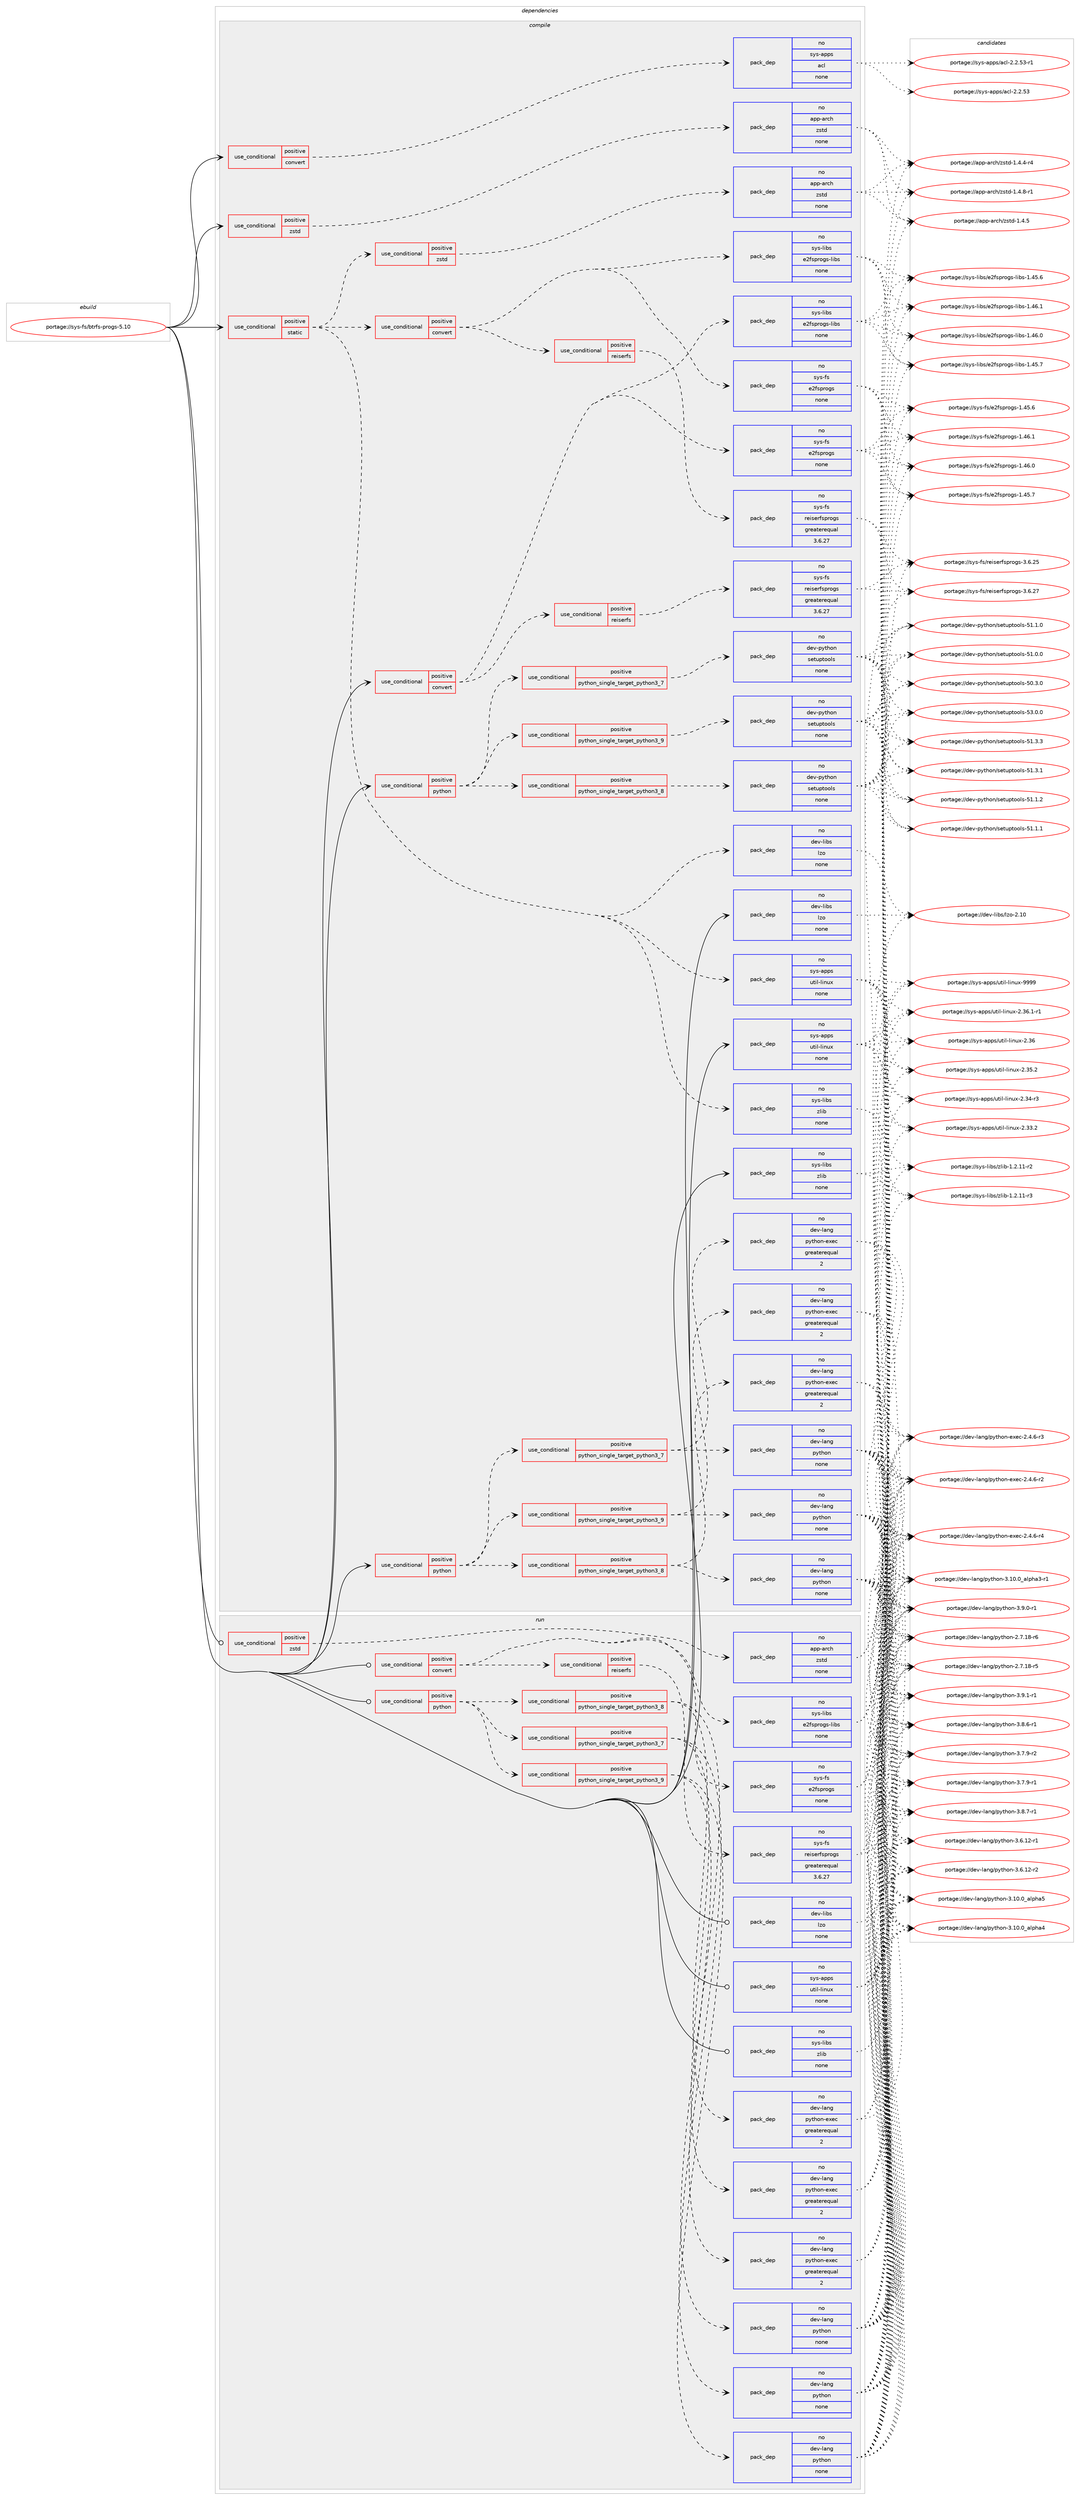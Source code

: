 digraph prolog {

# *************
# Graph options
# *************

newrank=true;
concentrate=true;
compound=true;
graph [rankdir=LR,fontname=Helvetica,fontsize=10,ranksep=1.5];#, ranksep=2.5, nodesep=0.2];
edge  [arrowhead=vee];
node  [fontname=Helvetica,fontsize=10];

# **********
# The ebuild
# **********

subgraph cluster_leftcol {
color=gray;
rank=same;
label=<<i>ebuild</i>>;
id [label="portage://sys-fs/btrfs-progs-5.10", color=red, width=4, href="../sys-fs/btrfs-progs-5.10.svg"];
}

# ****************
# The dependencies
# ****************

subgraph cluster_midcol {
color=gray;
label=<<i>dependencies</i>>;
subgraph cluster_compile {
fillcolor="#eeeeee";
style=filled;
label=<<i>compile</i>>;
subgraph cond1026 {
dependency4676 [label=<<TABLE BORDER="0" CELLBORDER="1" CELLSPACING="0" CELLPADDING="4"><TR><TD ROWSPAN="3" CELLPADDING="10">use_conditional</TD></TR><TR><TD>positive</TD></TR><TR><TD>convert</TD></TR></TABLE>>, shape=none, color=red];
subgraph pack3575 {
dependency4677 [label=<<TABLE BORDER="0" CELLBORDER="1" CELLSPACING="0" CELLPADDING="4" WIDTH="220"><TR><TD ROWSPAN="6" CELLPADDING="30">pack_dep</TD></TR><TR><TD WIDTH="110">no</TD></TR><TR><TD>sys-apps</TD></TR><TR><TD>acl</TD></TR><TR><TD>none</TD></TR><TR><TD></TD></TR></TABLE>>, shape=none, color=blue];
}
dependency4676:e -> dependency4677:w [weight=20,style="dashed",arrowhead="vee"];
}
id:e -> dependency4676:w [weight=20,style="solid",arrowhead="vee"];
subgraph cond1027 {
dependency4678 [label=<<TABLE BORDER="0" CELLBORDER="1" CELLSPACING="0" CELLPADDING="4"><TR><TD ROWSPAN="3" CELLPADDING="10">use_conditional</TD></TR><TR><TD>positive</TD></TR><TR><TD>convert</TD></TR></TABLE>>, shape=none, color=red];
subgraph pack3576 {
dependency4679 [label=<<TABLE BORDER="0" CELLBORDER="1" CELLSPACING="0" CELLPADDING="4" WIDTH="220"><TR><TD ROWSPAN="6" CELLPADDING="30">pack_dep</TD></TR><TR><TD WIDTH="110">no</TD></TR><TR><TD>sys-fs</TD></TR><TR><TD>e2fsprogs</TD></TR><TR><TD>none</TD></TR><TR><TD></TD></TR></TABLE>>, shape=none, color=blue];
}
dependency4678:e -> dependency4679:w [weight=20,style="dashed",arrowhead="vee"];
subgraph pack3577 {
dependency4680 [label=<<TABLE BORDER="0" CELLBORDER="1" CELLSPACING="0" CELLPADDING="4" WIDTH="220"><TR><TD ROWSPAN="6" CELLPADDING="30">pack_dep</TD></TR><TR><TD WIDTH="110">no</TD></TR><TR><TD>sys-libs</TD></TR><TR><TD>e2fsprogs-libs</TD></TR><TR><TD>none</TD></TR><TR><TD></TD></TR></TABLE>>, shape=none, color=blue];
}
dependency4678:e -> dependency4680:w [weight=20,style="dashed",arrowhead="vee"];
subgraph cond1028 {
dependency4681 [label=<<TABLE BORDER="0" CELLBORDER="1" CELLSPACING="0" CELLPADDING="4"><TR><TD ROWSPAN="3" CELLPADDING="10">use_conditional</TD></TR><TR><TD>positive</TD></TR><TR><TD>reiserfs</TD></TR></TABLE>>, shape=none, color=red];
subgraph pack3578 {
dependency4682 [label=<<TABLE BORDER="0" CELLBORDER="1" CELLSPACING="0" CELLPADDING="4" WIDTH="220"><TR><TD ROWSPAN="6" CELLPADDING="30">pack_dep</TD></TR><TR><TD WIDTH="110">no</TD></TR><TR><TD>sys-fs</TD></TR><TR><TD>reiserfsprogs</TD></TR><TR><TD>greaterequal</TD></TR><TR><TD>3.6.27</TD></TR></TABLE>>, shape=none, color=blue];
}
dependency4681:e -> dependency4682:w [weight=20,style="dashed",arrowhead="vee"];
}
dependency4678:e -> dependency4681:w [weight=20,style="dashed",arrowhead="vee"];
}
id:e -> dependency4678:w [weight=20,style="solid",arrowhead="vee"];
subgraph cond1029 {
dependency4683 [label=<<TABLE BORDER="0" CELLBORDER="1" CELLSPACING="0" CELLPADDING="4"><TR><TD ROWSPAN="3" CELLPADDING="10">use_conditional</TD></TR><TR><TD>positive</TD></TR><TR><TD>python</TD></TR></TABLE>>, shape=none, color=red];
subgraph cond1030 {
dependency4684 [label=<<TABLE BORDER="0" CELLBORDER="1" CELLSPACING="0" CELLPADDING="4"><TR><TD ROWSPAN="3" CELLPADDING="10">use_conditional</TD></TR><TR><TD>positive</TD></TR><TR><TD>python_single_target_python3_7</TD></TR></TABLE>>, shape=none, color=red];
subgraph pack3579 {
dependency4685 [label=<<TABLE BORDER="0" CELLBORDER="1" CELLSPACING="0" CELLPADDING="4" WIDTH="220"><TR><TD ROWSPAN="6" CELLPADDING="30">pack_dep</TD></TR><TR><TD WIDTH="110">no</TD></TR><TR><TD>dev-lang</TD></TR><TR><TD>python</TD></TR><TR><TD>none</TD></TR><TR><TD></TD></TR></TABLE>>, shape=none, color=blue];
}
dependency4684:e -> dependency4685:w [weight=20,style="dashed",arrowhead="vee"];
subgraph pack3580 {
dependency4686 [label=<<TABLE BORDER="0" CELLBORDER="1" CELLSPACING="0" CELLPADDING="4" WIDTH="220"><TR><TD ROWSPAN="6" CELLPADDING="30">pack_dep</TD></TR><TR><TD WIDTH="110">no</TD></TR><TR><TD>dev-lang</TD></TR><TR><TD>python-exec</TD></TR><TR><TD>greaterequal</TD></TR><TR><TD>2</TD></TR></TABLE>>, shape=none, color=blue];
}
dependency4684:e -> dependency4686:w [weight=20,style="dashed",arrowhead="vee"];
}
dependency4683:e -> dependency4684:w [weight=20,style="dashed",arrowhead="vee"];
subgraph cond1031 {
dependency4687 [label=<<TABLE BORDER="0" CELLBORDER="1" CELLSPACING="0" CELLPADDING="4"><TR><TD ROWSPAN="3" CELLPADDING="10">use_conditional</TD></TR><TR><TD>positive</TD></TR><TR><TD>python_single_target_python3_8</TD></TR></TABLE>>, shape=none, color=red];
subgraph pack3581 {
dependency4688 [label=<<TABLE BORDER="0" CELLBORDER="1" CELLSPACING="0" CELLPADDING="4" WIDTH="220"><TR><TD ROWSPAN="6" CELLPADDING="30">pack_dep</TD></TR><TR><TD WIDTH="110">no</TD></TR><TR><TD>dev-lang</TD></TR><TR><TD>python</TD></TR><TR><TD>none</TD></TR><TR><TD></TD></TR></TABLE>>, shape=none, color=blue];
}
dependency4687:e -> dependency4688:w [weight=20,style="dashed",arrowhead="vee"];
subgraph pack3582 {
dependency4689 [label=<<TABLE BORDER="0" CELLBORDER="1" CELLSPACING="0" CELLPADDING="4" WIDTH="220"><TR><TD ROWSPAN="6" CELLPADDING="30">pack_dep</TD></TR><TR><TD WIDTH="110">no</TD></TR><TR><TD>dev-lang</TD></TR><TR><TD>python-exec</TD></TR><TR><TD>greaterequal</TD></TR><TR><TD>2</TD></TR></TABLE>>, shape=none, color=blue];
}
dependency4687:e -> dependency4689:w [weight=20,style="dashed",arrowhead="vee"];
}
dependency4683:e -> dependency4687:w [weight=20,style="dashed",arrowhead="vee"];
subgraph cond1032 {
dependency4690 [label=<<TABLE BORDER="0" CELLBORDER="1" CELLSPACING="0" CELLPADDING="4"><TR><TD ROWSPAN="3" CELLPADDING="10">use_conditional</TD></TR><TR><TD>positive</TD></TR><TR><TD>python_single_target_python3_9</TD></TR></TABLE>>, shape=none, color=red];
subgraph pack3583 {
dependency4691 [label=<<TABLE BORDER="0" CELLBORDER="1" CELLSPACING="0" CELLPADDING="4" WIDTH="220"><TR><TD ROWSPAN="6" CELLPADDING="30">pack_dep</TD></TR><TR><TD WIDTH="110">no</TD></TR><TR><TD>dev-lang</TD></TR><TR><TD>python</TD></TR><TR><TD>none</TD></TR><TR><TD></TD></TR></TABLE>>, shape=none, color=blue];
}
dependency4690:e -> dependency4691:w [weight=20,style="dashed",arrowhead="vee"];
subgraph pack3584 {
dependency4692 [label=<<TABLE BORDER="0" CELLBORDER="1" CELLSPACING="0" CELLPADDING="4" WIDTH="220"><TR><TD ROWSPAN="6" CELLPADDING="30">pack_dep</TD></TR><TR><TD WIDTH="110">no</TD></TR><TR><TD>dev-lang</TD></TR><TR><TD>python-exec</TD></TR><TR><TD>greaterequal</TD></TR><TR><TD>2</TD></TR></TABLE>>, shape=none, color=blue];
}
dependency4690:e -> dependency4692:w [weight=20,style="dashed",arrowhead="vee"];
}
dependency4683:e -> dependency4690:w [weight=20,style="dashed",arrowhead="vee"];
}
id:e -> dependency4683:w [weight=20,style="solid",arrowhead="vee"];
subgraph cond1033 {
dependency4693 [label=<<TABLE BORDER="0" CELLBORDER="1" CELLSPACING="0" CELLPADDING="4"><TR><TD ROWSPAN="3" CELLPADDING="10">use_conditional</TD></TR><TR><TD>positive</TD></TR><TR><TD>python</TD></TR></TABLE>>, shape=none, color=red];
subgraph cond1034 {
dependency4694 [label=<<TABLE BORDER="0" CELLBORDER="1" CELLSPACING="0" CELLPADDING="4"><TR><TD ROWSPAN="3" CELLPADDING="10">use_conditional</TD></TR><TR><TD>positive</TD></TR><TR><TD>python_single_target_python3_7</TD></TR></TABLE>>, shape=none, color=red];
subgraph pack3585 {
dependency4695 [label=<<TABLE BORDER="0" CELLBORDER="1" CELLSPACING="0" CELLPADDING="4" WIDTH="220"><TR><TD ROWSPAN="6" CELLPADDING="30">pack_dep</TD></TR><TR><TD WIDTH="110">no</TD></TR><TR><TD>dev-python</TD></TR><TR><TD>setuptools</TD></TR><TR><TD>none</TD></TR><TR><TD></TD></TR></TABLE>>, shape=none, color=blue];
}
dependency4694:e -> dependency4695:w [weight=20,style="dashed",arrowhead="vee"];
}
dependency4693:e -> dependency4694:w [weight=20,style="dashed",arrowhead="vee"];
subgraph cond1035 {
dependency4696 [label=<<TABLE BORDER="0" CELLBORDER="1" CELLSPACING="0" CELLPADDING="4"><TR><TD ROWSPAN="3" CELLPADDING="10">use_conditional</TD></TR><TR><TD>positive</TD></TR><TR><TD>python_single_target_python3_8</TD></TR></TABLE>>, shape=none, color=red];
subgraph pack3586 {
dependency4697 [label=<<TABLE BORDER="0" CELLBORDER="1" CELLSPACING="0" CELLPADDING="4" WIDTH="220"><TR><TD ROWSPAN="6" CELLPADDING="30">pack_dep</TD></TR><TR><TD WIDTH="110">no</TD></TR><TR><TD>dev-python</TD></TR><TR><TD>setuptools</TD></TR><TR><TD>none</TD></TR><TR><TD></TD></TR></TABLE>>, shape=none, color=blue];
}
dependency4696:e -> dependency4697:w [weight=20,style="dashed",arrowhead="vee"];
}
dependency4693:e -> dependency4696:w [weight=20,style="dashed",arrowhead="vee"];
subgraph cond1036 {
dependency4698 [label=<<TABLE BORDER="0" CELLBORDER="1" CELLSPACING="0" CELLPADDING="4"><TR><TD ROWSPAN="3" CELLPADDING="10">use_conditional</TD></TR><TR><TD>positive</TD></TR><TR><TD>python_single_target_python3_9</TD></TR></TABLE>>, shape=none, color=red];
subgraph pack3587 {
dependency4699 [label=<<TABLE BORDER="0" CELLBORDER="1" CELLSPACING="0" CELLPADDING="4" WIDTH="220"><TR><TD ROWSPAN="6" CELLPADDING="30">pack_dep</TD></TR><TR><TD WIDTH="110">no</TD></TR><TR><TD>dev-python</TD></TR><TR><TD>setuptools</TD></TR><TR><TD>none</TD></TR><TR><TD></TD></TR></TABLE>>, shape=none, color=blue];
}
dependency4698:e -> dependency4699:w [weight=20,style="dashed",arrowhead="vee"];
}
dependency4693:e -> dependency4698:w [weight=20,style="dashed",arrowhead="vee"];
}
id:e -> dependency4693:w [weight=20,style="solid",arrowhead="vee"];
subgraph cond1037 {
dependency4700 [label=<<TABLE BORDER="0" CELLBORDER="1" CELLSPACING="0" CELLPADDING="4"><TR><TD ROWSPAN="3" CELLPADDING="10">use_conditional</TD></TR><TR><TD>positive</TD></TR><TR><TD>static</TD></TR></TABLE>>, shape=none, color=red];
subgraph pack3588 {
dependency4701 [label=<<TABLE BORDER="0" CELLBORDER="1" CELLSPACING="0" CELLPADDING="4" WIDTH="220"><TR><TD ROWSPAN="6" CELLPADDING="30">pack_dep</TD></TR><TR><TD WIDTH="110">no</TD></TR><TR><TD>dev-libs</TD></TR><TR><TD>lzo</TD></TR><TR><TD>none</TD></TR><TR><TD></TD></TR></TABLE>>, shape=none, color=blue];
}
dependency4700:e -> dependency4701:w [weight=20,style="dashed",arrowhead="vee"];
subgraph pack3589 {
dependency4702 [label=<<TABLE BORDER="0" CELLBORDER="1" CELLSPACING="0" CELLPADDING="4" WIDTH="220"><TR><TD ROWSPAN="6" CELLPADDING="30">pack_dep</TD></TR><TR><TD WIDTH="110">no</TD></TR><TR><TD>sys-apps</TD></TR><TR><TD>util-linux</TD></TR><TR><TD>none</TD></TR><TR><TD></TD></TR></TABLE>>, shape=none, color=blue];
}
dependency4700:e -> dependency4702:w [weight=20,style="dashed",arrowhead="vee"];
subgraph pack3590 {
dependency4703 [label=<<TABLE BORDER="0" CELLBORDER="1" CELLSPACING="0" CELLPADDING="4" WIDTH="220"><TR><TD ROWSPAN="6" CELLPADDING="30">pack_dep</TD></TR><TR><TD WIDTH="110">no</TD></TR><TR><TD>sys-libs</TD></TR><TR><TD>zlib</TD></TR><TR><TD>none</TD></TR><TR><TD></TD></TR></TABLE>>, shape=none, color=blue];
}
dependency4700:e -> dependency4703:w [weight=20,style="dashed",arrowhead="vee"];
subgraph cond1038 {
dependency4704 [label=<<TABLE BORDER="0" CELLBORDER="1" CELLSPACING="0" CELLPADDING="4"><TR><TD ROWSPAN="3" CELLPADDING="10">use_conditional</TD></TR><TR><TD>positive</TD></TR><TR><TD>convert</TD></TR></TABLE>>, shape=none, color=red];
subgraph pack3591 {
dependency4705 [label=<<TABLE BORDER="0" CELLBORDER="1" CELLSPACING="0" CELLPADDING="4" WIDTH="220"><TR><TD ROWSPAN="6" CELLPADDING="30">pack_dep</TD></TR><TR><TD WIDTH="110">no</TD></TR><TR><TD>sys-fs</TD></TR><TR><TD>e2fsprogs</TD></TR><TR><TD>none</TD></TR><TR><TD></TD></TR></TABLE>>, shape=none, color=blue];
}
dependency4704:e -> dependency4705:w [weight=20,style="dashed",arrowhead="vee"];
subgraph pack3592 {
dependency4706 [label=<<TABLE BORDER="0" CELLBORDER="1" CELLSPACING="0" CELLPADDING="4" WIDTH="220"><TR><TD ROWSPAN="6" CELLPADDING="30">pack_dep</TD></TR><TR><TD WIDTH="110">no</TD></TR><TR><TD>sys-libs</TD></TR><TR><TD>e2fsprogs-libs</TD></TR><TR><TD>none</TD></TR><TR><TD></TD></TR></TABLE>>, shape=none, color=blue];
}
dependency4704:e -> dependency4706:w [weight=20,style="dashed",arrowhead="vee"];
subgraph cond1039 {
dependency4707 [label=<<TABLE BORDER="0" CELLBORDER="1" CELLSPACING="0" CELLPADDING="4"><TR><TD ROWSPAN="3" CELLPADDING="10">use_conditional</TD></TR><TR><TD>positive</TD></TR><TR><TD>reiserfs</TD></TR></TABLE>>, shape=none, color=red];
subgraph pack3593 {
dependency4708 [label=<<TABLE BORDER="0" CELLBORDER="1" CELLSPACING="0" CELLPADDING="4" WIDTH="220"><TR><TD ROWSPAN="6" CELLPADDING="30">pack_dep</TD></TR><TR><TD WIDTH="110">no</TD></TR><TR><TD>sys-fs</TD></TR><TR><TD>reiserfsprogs</TD></TR><TR><TD>greaterequal</TD></TR><TR><TD>3.6.27</TD></TR></TABLE>>, shape=none, color=blue];
}
dependency4707:e -> dependency4708:w [weight=20,style="dashed",arrowhead="vee"];
}
dependency4704:e -> dependency4707:w [weight=20,style="dashed",arrowhead="vee"];
}
dependency4700:e -> dependency4704:w [weight=20,style="dashed",arrowhead="vee"];
subgraph cond1040 {
dependency4709 [label=<<TABLE BORDER="0" CELLBORDER="1" CELLSPACING="0" CELLPADDING="4"><TR><TD ROWSPAN="3" CELLPADDING="10">use_conditional</TD></TR><TR><TD>positive</TD></TR><TR><TD>zstd</TD></TR></TABLE>>, shape=none, color=red];
subgraph pack3594 {
dependency4710 [label=<<TABLE BORDER="0" CELLBORDER="1" CELLSPACING="0" CELLPADDING="4" WIDTH="220"><TR><TD ROWSPAN="6" CELLPADDING="30">pack_dep</TD></TR><TR><TD WIDTH="110">no</TD></TR><TR><TD>app-arch</TD></TR><TR><TD>zstd</TD></TR><TR><TD>none</TD></TR><TR><TD></TD></TR></TABLE>>, shape=none, color=blue];
}
dependency4709:e -> dependency4710:w [weight=20,style="dashed",arrowhead="vee"];
}
dependency4700:e -> dependency4709:w [weight=20,style="dashed",arrowhead="vee"];
}
id:e -> dependency4700:w [weight=20,style="solid",arrowhead="vee"];
subgraph cond1041 {
dependency4711 [label=<<TABLE BORDER="0" CELLBORDER="1" CELLSPACING="0" CELLPADDING="4"><TR><TD ROWSPAN="3" CELLPADDING="10">use_conditional</TD></TR><TR><TD>positive</TD></TR><TR><TD>zstd</TD></TR></TABLE>>, shape=none, color=red];
subgraph pack3595 {
dependency4712 [label=<<TABLE BORDER="0" CELLBORDER="1" CELLSPACING="0" CELLPADDING="4" WIDTH="220"><TR><TD ROWSPAN="6" CELLPADDING="30">pack_dep</TD></TR><TR><TD WIDTH="110">no</TD></TR><TR><TD>app-arch</TD></TR><TR><TD>zstd</TD></TR><TR><TD>none</TD></TR><TR><TD></TD></TR></TABLE>>, shape=none, color=blue];
}
dependency4711:e -> dependency4712:w [weight=20,style="dashed",arrowhead="vee"];
}
id:e -> dependency4711:w [weight=20,style="solid",arrowhead="vee"];
subgraph pack3596 {
dependency4713 [label=<<TABLE BORDER="0" CELLBORDER="1" CELLSPACING="0" CELLPADDING="4" WIDTH="220"><TR><TD ROWSPAN="6" CELLPADDING="30">pack_dep</TD></TR><TR><TD WIDTH="110">no</TD></TR><TR><TD>dev-libs</TD></TR><TR><TD>lzo</TD></TR><TR><TD>none</TD></TR><TR><TD></TD></TR></TABLE>>, shape=none, color=blue];
}
id:e -> dependency4713:w [weight=20,style="solid",arrowhead="vee"];
subgraph pack3597 {
dependency4714 [label=<<TABLE BORDER="0" CELLBORDER="1" CELLSPACING="0" CELLPADDING="4" WIDTH="220"><TR><TD ROWSPAN="6" CELLPADDING="30">pack_dep</TD></TR><TR><TD WIDTH="110">no</TD></TR><TR><TD>sys-apps</TD></TR><TR><TD>util-linux</TD></TR><TR><TD>none</TD></TR><TR><TD></TD></TR></TABLE>>, shape=none, color=blue];
}
id:e -> dependency4714:w [weight=20,style="solid",arrowhead="vee"];
subgraph pack3598 {
dependency4715 [label=<<TABLE BORDER="0" CELLBORDER="1" CELLSPACING="0" CELLPADDING="4" WIDTH="220"><TR><TD ROWSPAN="6" CELLPADDING="30">pack_dep</TD></TR><TR><TD WIDTH="110">no</TD></TR><TR><TD>sys-libs</TD></TR><TR><TD>zlib</TD></TR><TR><TD>none</TD></TR><TR><TD></TD></TR></TABLE>>, shape=none, color=blue];
}
id:e -> dependency4715:w [weight=20,style="solid",arrowhead="vee"];
}
subgraph cluster_compileandrun {
fillcolor="#eeeeee";
style=filled;
label=<<i>compile and run</i>>;
}
subgraph cluster_run {
fillcolor="#eeeeee";
style=filled;
label=<<i>run</i>>;
subgraph cond1042 {
dependency4716 [label=<<TABLE BORDER="0" CELLBORDER="1" CELLSPACING="0" CELLPADDING="4"><TR><TD ROWSPAN="3" CELLPADDING="10">use_conditional</TD></TR><TR><TD>positive</TD></TR><TR><TD>convert</TD></TR></TABLE>>, shape=none, color=red];
subgraph pack3599 {
dependency4717 [label=<<TABLE BORDER="0" CELLBORDER="1" CELLSPACING="0" CELLPADDING="4" WIDTH="220"><TR><TD ROWSPAN="6" CELLPADDING="30">pack_dep</TD></TR><TR><TD WIDTH="110">no</TD></TR><TR><TD>sys-fs</TD></TR><TR><TD>e2fsprogs</TD></TR><TR><TD>none</TD></TR><TR><TD></TD></TR></TABLE>>, shape=none, color=blue];
}
dependency4716:e -> dependency4717:w [weight=20,style="dashed",arrowhead="vee"];
subgraph pack3600 {
dependency4718 [label=<<TABLE BORDER="0" CELLBORDER="1" CELLSPACING="0" CELLPADDING="4" WIDTH="220"><TR><TD ROWSPAN="6" CELLPADDING="30">pack_dep</TD></TR><TR><TD WIDTH="110">no</TD></TR><TR><TD>sys-libs</TD></TR><TR><TD>e2fsprogs-libs</TD></TR><TR><TD>none</TD></TR><TR><TD></TD></TR></TABLE>>, shape=none, color=blue];
}
dependency4716:e -> dependency4718:w [weight=20,style="dashed",arrowhead="vee"];
subgraph cond1043 {
dependency4719 [label=<<TABLE BORDER="0" CELLBORDER="1" CELLSPACING="0" CELLPADDING="4"><TR><TD ROWSPAN="3" CELLPADDING="10">use_conditional</TD></TR><TR><TD>positive</TD></TR><TR><TD>reiserfs</TD></TR></TABLE>>, shape=none, color=red];
subgraph pack3601 {
dependency4720 [label=<<TABLE BORDER="0" CELLBORDER="1" CELLSPACING="0" CELLPADDING="4" WIDTH="220"><TR><TD ROWSPAN="6" CELLPADDING="30">pack_dep</TD></TR><TR><TD WIDTH="110">no</TD></TR><TR><TD>sys-fs</TD></TR><TR><TD>reiserfsprogs</TD></TR><TR><TD>greaterequal</TD></TR><TR><TD>3.6.27</TD></TR></TABLE>>, shape=none, color=blue];
}
dependency4719:e -> dependency4720:w [weight=20,style="dashed",arrowhead="vee"];
}
dependency4716:e -> dependency4719:w [weight=20,style="dashed",arrowhead="vee"];
}
id:e -> dependency4716:w [weight=20,style="solid",arrowhead="odot"];
subgraph cond1044 {
dependency4721 [label=<<TABLE BORDER="0" CELLBORDER="1" CELLSPACING="0" CELLPADDING="4"><TR><TD ROWSPAN="3" CELLPADDING="10">use_conditional</TD></TR><TR><TD>positive</TD></TR><TR><TD>python</TD></TR></TABLE>>, shape=none, color=red];
subgraph cond1045 {
dependency4722 [label=<<TABLE BORDER="0" CELLBORDER="1" CELLSPACING="0" CELLPADDING="4"><TR><TD ROWSPAN="3" CELLPADDING="10">use_conditional</TD></TR><TR><TD>positive</TD></TR><TR><TD>python_single_target_python3_7</TD></TR></TABLE>>, shape=none, color=red];
subgraph pack3602 {
dependency4723 [label=<<TABLE BORDER="0" CELLBORDER="1" CELLSPACING="0" CELLPADDING="4" WIDTH="220"><TR><TD ROWSPAN="6" CELLPADDING="30">pack_dep</TD></TR><TR><TD WIDTH="110">no</TD></TR><TR><TD>dev-lang</TD></TR><TR><TD>python</TD></TR><TR><TD>none</TD></TR><TR><TD></TD></TR></TABLE>>, shape=none, color=blue];
}
dependency4722:e -> dependency4723:w [weight=20,style="dashed",arrowhead="vee"];
subgraph pack3603 {
dependency4724 [label=<<TABLE BORDER="0" CELLBORDER="1" CELLSPACING="0" CELLPADDING="4" WIDTH="220"><TR><TD ROWSPAN="6" CELLPADDING="30">pack_dep</TD></TR><TR><TD WIDTH="110">no</TD></TR><TR><TD>dev-lang</TD></TR><TR><TD>python-exec</TD></TR><TR><TD>greaterequal</TD></TR><TR><TD>2</TD></TR></TABLE>>, shape=none, color=blue];
}
dependency4722:e -> dependency4724:w [weight=20,style="dashed",arrowhead="vee"];
}
dependency4721:e -> dependency4722:w [weight=20,style="dashed",arrowhead="vee"];
subgraph cond1046 {
dependency4725 [label=<<TABLE BORDER="0" CELLBORDER="1" CELLSPACING="0" CELLPADDING="4"><TR><TD ROWSPAN="3" CELLPADDING="10">use_conditional</TD></TR><TR><TD>positive</TD></TR><TR><TD>python_single_target_python3_8</TD></TR></TABLE>>, shape=none, color=red];
subgraph pack3604 {
dependency4726 [label=<<TABLE BORDER="0" CELLBORDER="1" CELLSPACING="0" CELLPADDING="4" WIDTH="220"><TR><TD ROWSPAN="6" CELLPADDING="30">pack_dep</TD></TR><TR><TD WIDTH="110">no</TD></TR><TR><TD>dev-lang</TD></TR><TR><TD>python</TD></TR><TR><TD>none</TD></TR><TR><TD></TD></TR></TABLE>>, shape=none, color=blue];
}
dependency4725:e -> dependency4726:w [weight=20,style="dashed",arrowhead="vee"];
subgraph pack3605 {
dependency4727 [label=<<TABLE BORDER="0" CELLBORDER="1" CELLSPACING="0" CELLPADDING="4" WIDTH="220"><TR><TD ROWSPAN="6" CELLPADDING="30">pack_dep</TD></TR><TR><TD WIDTH="110">no</TD></TR><TR><TD>dev-lang</TD></TR><TR><TD>python-exec</TD></TR><TR><TD>greaterequal</TD></TR><TR><TD>2</TD></TR></TABLE>>, shape=none, color=blue];
}
dependency4725:e -> dependency4727:w [weight=20,style="dashed",arrowhead="vee"];
}
dependency4721:e -> dependency4725:w [weight=20,style="dashed",arrowhead="vee"];
subgraph cond1047 {
dependency4728 [label=<<TABLE BORDER="0" CELLBORDER="1" CELLSPACING="0" CELLPADDING="4"><TR><TD ROWSPAN="3" CELLPADDING="10">use_conditional</TD></TR><TR><TD>positive</TD></TR><TR><TD>python_single_target_python3_9</TD></TR></TABLE>>, shape=none, color=red];
subgraph pack3606 {
dependency4729 [label=<<TABLE BORDER="0" CELLBORDER="1" CELLSPACING="0" CELLPADDING="4" WIDTH="220"><TR><TD ROWSPAN="6" CELLPADDING="30">pack_dep</TD></TR><TR><TD WIDTH="110">no</TD></TR><TR><TD>dev-lang</TD></TR><TR><TD>python</TD></TR><TR><TD>none</TD></TR><TR><TD></TD></TR></TABLE>>, shape=none, color=blue];
}
dependency4728:e -> dependency4729:w [weight=20,style="dashed",arrowhead="vee"];
subgraph pack3607 {
dependency4730 [label=<<TABLE BORDER="0" CELLBORDER="1" CELLSPACING="0" CELLPADDING="4" WIDTH="220"><TR><TD ROWSPAN="6" CELLPADDING="30">pack_dep</TD></TR><TR><TD WIDTH="110">no</TD></TR><TR><TD>dev-lang</TD></TR><TR><TD>python-exec</TD></TR><TR><TD>greaterequal</TD></TR><TR><TD>2</TD></TR></TABLE>>, shape=none, color=blue];
}
dependency4728:e -> dependency4730:w [weight=20,style="dashed",arrowhead="vee"];
}
dependency4721:e -> dependency4728:w [weight=20,style="dashed",arrowhead="vee"];
}
id:e -> dependency4721:w [weight=20,style="solid",arrowhead="odot"];
subgraph cond1048 {
dependency4731 [label=<<TABLE BORDER="0" CELLBORDER="1" CELLSPACING="0" CELLPADDING="4"><TR><TD ROWSPAN="3" CELLPADDING="10">use_conditional</TD></TR><TR><TD>positive</TD></TR><TR><TD>zstd</TD></TR></TABLE>>, shape=none, color=red];
subgraph pack3608 {
dependency4732 [label=<<TABLE BORDER="0" CELLBORDER="1" CELLSPACING="0" CELLPADDING="4" WIDTH="220"><TR><TD ROWSPAN="6" CELLPADDING="30">pack_dep</TD></TR><TR><TD WIDTH="110">no</TD></TR><TR><TD>app-arch</TD></TR><TR><TD>zstd</TD></TR><TR><TD>none</TD></TR><TR><TD></TD></TR></TABLE>>, shape=none, color=blue];
}
dependency4731:e -> dependency4732:w [weight=20,style="dashed",arrowhead="vee"];
}
id:e -> dependency4731:w [weight=20,style="solid",arrowhead="odot"];
subgraph pack3609 {
dependency4733 [label=<<TABLE BORDER="0" CELLBORDER="1" CELLSPACING="0" CELLPADDING="4" WIDTH="220"><TR><TD ROWSPAN="6" CELLPADDING="30">pack_dep</TD></TR><TR><TD WIDTH="110">no</TD></TR><TR><TD>dev-libs</TD></TR><TR><TD>lzo</TD></TR><TR><TD>none</TD></TR><TR><TD></TD></TR></TABLE>>, shape=none, color=blue];
}
id:e -> dependency4733:w [weight=20,style="solid",arrowhead="odot"];
subgraph pack3610 {
dependency4734 [label=<<TABLE BORDER="0" CELLBORDER="1" CELLSPACING="0" CELLPADDING="4" WIDTH="220"><TR><TD ROWSPAN="6" CELLPADDING="30">pack_dep</TD></TR><TR><TD WIDTH="110">no</TD></TR><TR><TD>sys-apps</TD></TR><TR><TD>util-linux</TD></TR><TR><TD>none</TD></TR><TR><TD></TD></TR></TABLE>>, shape=none, color=blue];
}
id:e -> dependency4734:w [weight=20,style="solid",arrowhead="odot"];
subgraph pack3611 {
dependency4735 [label=<<TABLE BORDER="0" CELLBORDER="1" CELLSPACING="0" CELLPADDING="4" WIDTH="220"><TR><TD ROWSPAN="6" CELLPADDING="30">pack_dep</TD></TR><TR><TD WIDTH="110">no</TD></TR><TR><TD>sys-libs</TD></TR><TR><TD>zlib</TD></TR><TR><TD>none</TD></TR><TR><TD></TD></TR></TABLE>>, shape=none, color=blue];
}
id:e -> dependency4735:w [weight=20,style="solid",arrowhead="odot"];
}
}

# **************
# The candidates
# **************

subgraph cluster_choices {
rank=same;
color=gray;
label=<<i>candidates</i>>;

subgraph choice3575 {
color=black;
nodesep=1;
choice1151211154597112112115479799108455046504653514511449 [label="portage://sys-apps/acl-2.2.53-r1", color=red, width=4,href="../sys-apps/acl-2.2.53-r1.svg"];
choice115121115459711211211547979910845504650465351 [label="portage://sys-apps/acl-2.2.53", color=red, width=4,href="../sys-apps/acl-2.2.53.svg"];
dependency4677:e -> choice1151211154597112112115479799108455046504653514511449:w [style=dotted,weight="100"];
dependency4677:e -> choice115121115459711211211547979910845504650465351:w [style=dotted,weight="100"];
}
subgraph choice3576 {
color=black;
nodesep=1;
choice11512111545102115471015010211511211411110311545494652544649 [label="portage://sys-fs/e2fsprogs-1.46.1", color=red, width=4,href="../sys-fs/e2fsprogs-1.46.1.svg"];
choice11512111545102115471015010211511211411110311545494652544648 [label="portage://sys-fs/e2fsprogs-1.46.0", color=red, width=4,href="../sys-fs/e2fsprogs-1.46.0.svg"];
choice11512111545102115471015010211511211411110311545494652534655 [label="portage://sys-fs/e2fsprogs-1.45.7", color=red, width=4,href="../sys-fs/e2fsprogs-1.45.7.svg"];
choice11512111545102115471015010211511211411110311545494652534654 [label="portage://sys-fs/e2fsprogs-1.45.6", color=red, width=4,href="../sys-fs/e2fsprogs-1.45.6.svg"];
dependency4679:e -> choice11512111545102115471015010211511211411110311545494652544649:w [style=dotted,weight="100"];
dependency4679:e -> choice11512111545102115471015010211511211411110311545494652544648:w [style=dotted,weight="100"];
dependency4679:e -> choice11512111545102115471015010211511211411110311545494652534655:w [style=dotted,weight="100"];
dependency4679:e -> choice11512111545102115471015010211511211411110311545494652534654:w [style=dotted,weight="100"];
}
subgraph choice3577 {
color=black;
nodesep=1;
choice11512111545108105981154710150102115112114111103115451081059811545494652544649 [label="portage://sys-libs/e2fsprogs-libs-1.46.1", color=red, width=4,href="../sys-libs/e2fsprogs-libs-1.46.1.svg"];
choice11512111545108105981154710150102115112114111103115451081059811545494652544648 [label="portage://sys-libs/e2fsprogs-libs-1.46.0", color=red, width=4,href="../sys-libs/e2fsprogs-libs-1.46.0.svg"];
choice11512111545108105981154710150102115112114111103115451081059811545494652534655 [label="portage://sys-libs/e2fsprogs-libs-1.45.7", color=red, width=4,href="../sys-libs/e2fsprogs-libs-1.45.7.svg"];
choice11512111545108105981154710150102115112114111103115451081059811545494652534654 [label="portage://sys-libs/e2fsprogs-libs-1.45.6", color=red, width=4,href="../sys-libs/e2fsprogs-libs-1.45.6.svg"];
dependency4680:e -> choice11512111545108105981154710150102115112114111103115451081059811545494652544649:w [style=dotted,weight="100"];
dependency4680:e -> choice11512111545108105981154710150102115112114111103115451081059811545494652544648:w [style=dotted,weight="100"];
dependency4680:e -> choice11512111545108105981154710150102115112114111103115451081059811545494652534655:w [style=dotted,weight="100"];
dependency4680:e -> choice11512111545108105981154710150102115112114111103115451081059811545494652534654:w [style=dotted,weight="100"];
}
subgraph choice3578 {
color=black;
nodesep=1;
choice115121115451021154711410110511510111410211511211411110311545514654465055 [label="portage://sys-fs/reiserfsprogs-3.6.27", color=red, width=4,href="../sys-fs/reiserfsprogs-3.6.27.svg"];
choice115121115451021154711410110511510111410211511211411110311545514654465053 [label="portage://sys-fs/reiserfsprogs-3.6.25", color=red, width=4,href="../sys-fs/reiserfsprogs-3.6.25.svg"];
dependency4682:e -> choice115121115451021154711410110511510111410211511211411110311545514654465055:w [style=dotted,weight="100"];
dependency4682:e -> choice115121115451021154711410110511510111410211511211411110311545514654465053:w [style=dotted,weight="100"];
}
subgraph choice3579 {
color=black;
nodesep=1;
choice1001011184510897110103471121211161041111104551465746494511449 [label="portage://dev-lang/python-3.9.1-r1", color=red, width=4,href="../dev-lang/python-3.9.1-r1.svg"];
choice1001011184510897110103471121211161041111104551465746484511449 [label="portage://dev-lang/python-3.9.0-r1", color=red, width=4,href="../dev-lang/python-3.9.0-r1.svg"];
choice1001011184510897110103471121211161041111104551465646554511449 [label="portage://dev-lang/python-3.8.7-r1", color=red, width=4,href="../dev-lang/python-3.8.7-r1.svg"];
choice1001011184510897110103471121211161041111104551465646544511449 [label="portage://dev-lang/python-3.8.6-r1", color=red, width=4,href="../dev-lang/python-3.8.6-r1.svg"];
choice1001011184510897110103471121211161041111104551465546574511450 [label="portage://dev-lang/python-3.7.9-r2", color=red, width=4,href="../dev-lang/python-3.7.9-r2.svg"];
choice1001011184510897110103471121211161041111104551465546574511449 [label="portage://dev-lang/python-3.7.9-r1", color=red, width=4,href="../dev-lang/python-3.7.9-r1.svg"];
choice100101118451089711010347112121116104111110455146544649504511450 [label="portage://dev-lang/python-3.6.12-r2", color=red, width=4,href="../dev-lang/python-3.6.12-r2.svg"];
choice100101118451089711010347112121116104111110455146544649504511449 [label="portage://dev-lang/python-3.6.12-r1", color=red, width=4,href="../dev-lang/python-3.6.12-r1.svg"];
choice1001011184510897110103471121211161041111104551464948464895971081121049753 [label="portage://dev-lang/python-3.10.0_alpha5", color=red, width=4,href="../dev-lang/python-3.10.0_alpha5.svg"];
choice1001011184510897110103471121211161041111104551464948464895971081121049752 [label="portage://dev-lang/python-3.10.0_alpha4", color=red, width=4,href="../dev-lang/python-3.10.0_alpha4.svg"];
choice10010111845108971101034711212111610411111045514649484648959710811210497514511449 [label="portage://dev-lang/python-3.10.0_alpha3-r1", color=red, width=4,href="../dev-lang/python-3.10.0_alpha3-r1.svg"];
choice100101118451089711010347112121116104111110455046554649564511454 [label="portage://dev-lang/python-2.7.18-r6", color=red, width=4,href="../dev-lang/python-2.7.18-r6.svg"];
choice100101118451089711010347112121116104111110455046554649564511453 [label="portage://dev-lang/python-2.7.18-r5", color=red, width=4,href="../dev-lang/python-2.7.18-r5.svg"];
dependency4685:e -> choice1001011184510897110103471121211161041111104551465746494511449:w [style=dotted,weight="100"];
dependency4685:e -> choice1001011184510897110103471121211161041111104551465746484511449:w [style=dotted,weight="100"];
dependency4685:e -> choice1001011184510897110103471121211161041111104551465646554511449:w [style=dotted,weight="100"];
dependency4685:e -> choice1001011184510897110103471121211161041111104551465646544511449:w [style=dotted,weight="100"];
dependency4685:e -> choice1001011184510897110103471121211161041111104551465546574511450:w [style=dotted,weight="100"];
dependency4685:e -> choice1001011184510897110103471121211161041111104551465546574511449:w [style=dotted,weight="100"];
dependency4685:e -> choice100101118451089711010347112121116104111110455146544649504511450:w [style=dotted,weight="100"];
dependency4685:e -> choice100101118451089711010347112121116104111110455146544649504511449:w [style=dotted,weight="100"];
dependency4685:e -> choice1001011184510897110103471121211161041111104551464948464895971081121049753:w [style=dotted,weight="100"];
dependency4685:e -> choice1001011184510897110103471121211161041111104551464948464895971081121049752:w [style=dotted,weight="100"];
dependency4685:e -> choice10010111845108971101034711212111610411111045514649484648959710811210497514511449:w [style=dotted,weight="100"];
dependency4685:e -> choice100101118451089711010347112121116104111110455046554649564511454:w [style=dotted,weight="100"];
dependency4685:e -> choice100101118451089711010347112121116104111110455046554649564511453:w [style=dotted,weight="100"];
}
subgraph choice3580 {
color=black;
nodesep=1;
choice10010111845108971101034711212111610411111045101120101994550465246544511452 [label="portage://dev-lang/python-exec-2.4.6-r4", color=red, width=4,href="../dev-lang/python-exec-2.4.6-r4.svg"];
choice10010111845108971101034711212111610411111045101120101994550465246544511451 [label="portage://dev-lang/python-exec-2.4.6-r3", color=red, width=4,href="../dev-lang/python-exec-2.4.6-r3.svg"];
choice10010111845108971101034711212111610411111045101120101994550465246544511450 [label="portage://dev-lang/python-exec-2.4.6-r2", color=red, width=4,href="../dev-lang/python-exec-2.4.6-r2.svg"];
dependency4686:e -> choice10010111845108971101034711212111610411111045101120101994550465246544511452:w [style=dotted,weight="100"];
dependency4686:e -> choice10010111845108971101034711212111610411111045101120101994550465246544511451:w [style=dotted,weight="100"];
dependency4686:e -> choice10010111845108971101034711212111610411111045101120101994550465246544511450:w [style=dotted,weight="100"];
}
subgraph choice3581 {
color=black;
nodesep=1;
choice1001011184510897110103471121211161041111104551465746494511449 [label="portage://dev-lang/python-3.9.1-r1", color=red, width=4,href="../dev-lang/python-3.9.1-r1.svg"];
choice1001011184510897110103471121211161041111104551465746484511449 [label="portage://dev-lang/python-3.9.0-r1", color=red, width=4,href="../dev-lang/python-3.9.0-r1.svg"];
choice1001011184510897110103471121211161041111104551465646554511449 [label="portage://dev-lang/python-3.8.7-r1", color=red, width=4,href="../dev-lang/python-3.8.7-r1.svg"];
choice1001011184510897110103471121211161041111104551465646544511449 [label="portage://dev-lang/python-3.8.6-r1", color=red, width=4,href="../dev-lang/python-3.8.6-r1.svg"];
choice1001011184510897110103471121211161041111104551465546574511450 [label="portage://dev-lang/python-3.7.9-r2", color=red, width=4,href="../dev-lang/python-3.7.9-r2.svg"];
choice1001011184510897110103471121211161041111104551465546574511449 [label="portage://dev-lang/python-3.7.9-r1", color=red, width=4,href="../dev-lang/python-3.7.9-r1.svg"];
choice100101118451089711010347112121116104111110455146544649504511450 [label="portage://dev-lang/python-3.6.12-r2", color=red, width=4,href="../dev-lang/python-3.6.12-r2.svg"];
choice100101118451089711010347112121116104111110455146544649504511449 [label="portage://dev-lang/python-3.6.12-r1", color=red, width=4,href="../dev-lang/python-3.6.12-r1.svg"];
choice1001011184510897110103471121211161041111104551464948464895971081121049753 [label="portage://dev-lang/python-3.10.0_alpha5", color=red, width=4,href="../dev-lang/python-3.10.0_alpha5.svg"];
choice1001011184510897110103471121211161041111104551464948464895971081121049752 [label="portage://dev-lang/python-3.10.0_alpha4", color=red, width=4,href="../dev-lang/python-3.10.0_alpha4.svg"];
choice10010111845108971101034711212111610411111045514649484648959710811210497514511449 [label="portage://dev-lang/python-3.10.0_alpha3-r1", color=red, width=4,href="../dev-lang/python-3.10.0_alpha3-r1.svg"];
choice100101118451089711010347112121116104111110455046554649564511454 [label="portage://dev-lang/python-2.7.18-r6", color=red, width=4,href="../dev-lang/python-2.7.18-r6.svg"];
choice100101118451089711010347112121116104111110455046554649564511453 [label="portage://dev-lang/python-2.7.18-r5", color=red, width=4,href="../dev-lang/python-2.7.18-r5.svg"];
dependency4688:e -> choice1001011184510897110103471121211161041111104551465746494511449:w [style=dotted,weight="100"];
dependency4688:e -> choice1001011184510897110103471121211161041111104551465746484511449:w [style=dotted,weight="100"];
dependency4688:e -> choice1001011184510897110103471121211161041111104551465646554511449:w [style=dotted,weight="100"];
dependency4688:e -> choice1001011184510897110103471121211161041111104551465646544511449:w [style=dotted,weight="100"];
dependency4688:e -> choice1001011184510897110103471121211161041111104551465546574511450:w [style=dotted,weight="100"];
dependency4688:e -> choice1001011184510897110103471121211161041111104551465546574511449:w [style=dotted,weight="100"];
dependency4688:e -> choice100101118451089711010347112121116104111110455146544649504511450:w [style=dotted,weight="100"];
dependency4688:e -> choice100101118451089711010347112121116104111110455146544649504511449:w [style=dotted,weight="100"];
dependency4688:e -> choice1001011184510897110103471121211161041111104551464948464895971081121049753:w [style=dotted,weight="100"];
dependency4688:e -> choice1001011184510897110103471121211161041111104551464948464895971081121049752:w [style=dotted,weight="100"];
dependency4688:e -> choice10010111845108971101034711212111610411111045514649484648959710811210497514511449:w [style=dotted,weight="100"];
dependency4688:e -> choice100101118451089711010347112121116104111110455046554649564511454:w [style=dotted,weight="100"];
dependency4688:e -> choice100101118451089711010347112121116104111110455046554649564511453:w [style=dotted,weight="100"];
}
subgraph choice3582 {
color=black;
nodesep=1;
choice10010111845108971101034711212111610411111045101120101994550465246544511452 [label="portage://dev-lang/python-exec-2.4.6-r4", color=red, width=4,href="../dev-lang/python-exec-2.4.6-r4.svg"];
choice10010111845108971101034711212111610411111045101120101994550465246544511451 [label="portage://dev-lang/python-exec-2.4.6-r3", color=red, width=4,href="../dev-lang/python-exec-2.4.6-r3.svg"];
choice10010111845108971101034711212111610411111045101120101994550465246544511450 [label="portage://dev-lang/python-exec-2.4.6-r2", color=red, width=4,href="../dev-lang/python-exec-2.4.6-r2.svg"];
dependency4689:e -> choice10010111845108971101034711212111610411111045101120101994550465246544511452:w [style=dotted,weight="100"];
dependency4689:e -> choice10010111845108971101034711212111610411111045101120101994550465246544511451:w [style=dotted,weight="100"];
dependency4689:e -> choice10010111845108971101034711212111610411111045101120101994550465246544511450:w [style=dotted,weight="100"];
}
subgraph choice3583 {
color=black;
nodesep=1;
choice1001011184510897110103471121211161041111104551465746494511449 [label="portage://dev-lang/python-3.9.1-r1", color=red, width=4,href="../dev-lang/python-3.9.1-r1.svg"];
choice1001011184510897110103471121211161041111104551465746484511449 [label="portage://dev-lang/python-3.9.0-r1", color=red, width=4,href="../dev-lang/python-3.9.0-r1.svg"];
choice1001011184510897110103471121211161041111104551465646554511449 [label="portage://dev-lang/python-3.8.7-r1", color=red, width=4,href="../dev-lang/python-3.8.7-r1.svg"];
choice1001011184510897110103471121211161041111104551465646544511449 [label="portage://dev-lang/python-3.8.6-r1", color=red, width=4,href="../dev-lang/python-3.8.6-r1.svg"];
choice1001011184510897110103471121211161041111104551465546574511450 [label="portage://dev-lang/python-3.7.9-r2", color=red, width=4,href="../dev-lang/python-3.7.9-r2.svg"];
choice1001011184510897110103471121211161041111104551465546574511449 [label="portage://dev-lang/python-3.7.9-r1", color=red, width=4,href="../dev-lang/python-3.7.9-r1.svg"];
choice100101118451089711010347112121116104111110455146544649504511450 [label="portage://dev-lang/python-3.6.12-r2", color=red, width=4,href="../dev-lang/python-3.6.12-r2.svg"];
choice100101118451089711010347112121116104111110455146544649504511449 [label="portage://dev-lang/python-3.6.12-r1", color=red, width=4,href="../dev-lang/python-3.6.12-r1.svg"];
choice1001011184510897110103471121211161041111104551464948464895971081121049753 [label="portage://dev-lang/python-3.10.0_alpha5", color=red, width=4,href="../dev-lang/python-3.10.0_alpha5.svg"];
choice1001011184510897110103471121211161041111104551464948464895971081121049752 [label="portage://dev-lang/python-3.10.0_alpha4", color=red, width=4,href="../dev-lang/python-3.10.0_alpha4.svg"];
choice10010111845108971101034711212111610411111045514649484648959710811210497514511449 [label="portage://dev-lang/python-3.10.0_alpha3-r1", color=red, width=4,href="../dev-lang/python-3.10.0_alpha3-r1.svg"];
choice100101118451089711010347112121116104111110455046554649564511454 [label="portage://dev-lang/python-2.7.18-r6", color=red, width=4,href="../dev-lang/python-2.7.18-r6.svg"];
choice100101118451089711010347112121116104111110455046554649564511453 [label="portage://dev-lang/python-2.7.18-r5", color=red, width=4,href="../dev-lang/python-2.7.18-r5.svg"];
dependency4691:e -> choice1001011184510897110103471121211161041111104551465746494511449:w [style=dotted,weight="100"];
dependency4691:e -> choice1001011184510897110103471121211161041111104551465746484511449:w [style=dotted,weight="100"];
dependency4691:e -> choice1001011184510897110103471121211161041111104551465646554511449:w [style=dotted,weight="100"];
dependency4691:e -> choice1001011184510897110103471121211161041111104551465646544511449:w [style=dotted,weight="100"];
dependency4691:e -> choice1001011184510897110103471121211161041111104551465546574511450:w [style=dotted,weight="100"];
dependency4691:e -> choice1001011184510897110103471121211161041111104551465546574511449:w [style=dotted,weight="100"];
dependency4691:e -> choice100101118451089711010347112121116104111110455146544649504511450:w [style=dotted,weight="100"];
dependency4691:e -> choice100101118451089711010347112121116104111110455146544649504511449:w [style=dotted,weight="100"];
dependency4691:e -> choice1001011184510897110103471121211161041111104551464948464895971081121049753:w [style=dotted,weight="100"];
dependency4691:e -> choice1001011184510897110103471121211161041111104551464948464895971081121049752:w [style=dotted,weight="100"];
dependency4691:e -> choice10010111845108971101034711212111610411111045514649484648959710811210497514511449:w [style=dotted,weight="100"];
dependency4691:e -> choice100101118451089711010347112121116104111110455046554649564511454:w [style=dotted,weight="100"];
dependency4691:e -> choice100101118451089711010347112121116104111110455046554649564511453:w [style=dotted,weight="100"];
}
subgraph choice3584 {
color=black;
nodesep=1;
choice10010111845108971101034711212111610411111045101120101994550465246544511452 [label="portage://dev-lang/python-exec-2.4.6-r4", color=red, width=4,href="../dev-lang/python-exec-2.4.6-r4.svg"];
choice10010111845108971101034711212111610411111045101120101994550465246544511451 [label="portage://dev-lang/python-exec-2.4.6-r3", color=red, width=4,href="../dev-lang/python-exec-2.4.6-r3.svg"];
choice10010111845108971101034711212111610411111045101120101994550465246544511450 [label="portage://dev-lang/python-exec-2.4.6-r2", color=red, width=4,href="../dev-lang/python-exec-2.4.6-r2.svg"];
dependency4692:e -> choice10010111845108971101034711212111610411111045101120101994550465246544511452:w [style=dotted,weight="100"];
dependency4692:e -> choice10010111845108971101034711212111610411111045101120101994550465246544511451:w [style=dotted,weight="100"];
dependency4692:e -> choice10010111845108971101034711212111610411111045101120101994550465246544511450:w [style=dotted,weight="100"];
}
subgraph choice3585 {
color=black;
nodesep=1;
choice100101118451121211161041111104711510111611711211611111110811545535146484648 [label="portage://dev-python/setuptools-53.0.0", color=red, width=4,href="../dev-python/setuptools-53.0.0.svg"];
choice100101118451121211161041111104711510111611711211611111110811545534946514651 [label="portage://dev-python/setuptools-51.3.3", color=red, width=4,href="../dev-python/setuptools-51.3.3.svg"];
choice100101118451121211161041111104711510111611711211611111110811545534946514649 [label="portage://dev-python/setuptools-51.3.1", color=red, width=4,href="../dev-python/setuptools-51.3.1.svg"];
choice100101118451121211161041111104711510111611711211611111110811545534946494650 [label="portage://dev-python/setuptools-51.1.2", color=red, width=4,href="../dev-python/setuptools-51.1.2.svg"];
choice100101118451121211161041111104711510111611711211611111110811545534946494649 [label="portage://dev-python/setuptools-51.1.1", color=red, width=4,href="../dev-python/setuptools-51.1.1.svg"];
choice100101118451121211161041111104711510111611711211611111110811545534946494648 [label="portage://dev-python/setuptools-51.1.0", color=red, width=4,href="../dev-python/setuptools-51.1.0.svg"];
choice100101118451121211161041111104711510111611711211611111110811545534946484648 [label="portage://dev-python/setuptools-51.0.0", color=red, width=4,href="../dev-python/setuptools-51.0.0.svg"];
choice100101118451121211161041111104711510111611711211611111110811545534846514648 [label="portage://dev-python/setuptools-50.3.0", color=red, width=4,href="../dev-python/setuptools-50.3.0.svg"];
dependency4695:e -> choice100101118451121211161041111104711510111611711211611111110811545535146484648:w [style=dotted,weight="100"];
dependency4695:e -> choice100101118451121211161041111104711510111611711211611111110811545534946514651:w [style=dotted,weight="100"];
dependency4695:e -> choice100101118451121211161041111104711510111611711211611111110811545534946514649:w [style=dotted,weight="100"];
dependency4695:e -> choice100101118451121211161041111104711510111611711211611111110811545534946494650:w [style=dotted,weight="100"];
dependency4695:e -> choice100101118451121211161041111104711510111611711211611111110811545534946494649:w [style=dotted,weight="100"];
dependency4695:e -> choice100101118451121211161041111104711510111611711211611111110811545534946494648:w [style=dotted,weight="100"];
dependency4695:e -> choice100101118451121211161041111104711510111611711211611111110811545534946484648:w [style=dotted,weight="100"];
dependency4695:e -> choice100101118451121211161041111104711510111611711211611111110811545534846514648:w [style=dotted,weight="100"];
}
subgraph choice3586 {
color=black;
nodesep=1;
choice100101118451121211161041111104711510111611711211611111110811545535146484648 [label="portage://dev-python/setuptools-53.0.0", color=red, width=4,href="../dev-python/setuptools-53.0.0.svg"];
choice100101118451121211161041111104711510111611711211611111110811545534946514651 [label="portage://dev-python/setuptools-51.3.3", color=red, width=4,href="../dev-python/setuptools-51.3.3.svg"];
choice100101118451121211161041111104711510111611711211611111110811545534946514649 [label="portage://dev-python/setuptools-51.3.1", color=red, width=4,href="../dev-python/setuptools-51.3.1.svg"];
choice100101118451121211161041111104711510111611711211611111110811545534946494650 [label="portage://dev-python/setuptools-51.1.2", color=red, width=4,href="../dev-python/setuptools-51.1.2.svg"];
choice100101118451121211161041111104711510111611711211611111110811545534946494649 [label="portage://dev-python/setuptools-51.1.1", color=red, width=4,href="../dev-python/setuptools-51.1.1.svg"];
choice100101118451121211161041111104711510111611711211611111110811545534946494648 [label="portage://dev-python/setuptools-51.1.0", color=red, width=4,href="../dev-python/setuptools-51.1.0.svg"];
choice100101118451121211161041111104711510111611711211611111110811545534946484648 [label="portage://dev-python/setuptools-51.0.0", color=red, width=4,href="../dev-python/setuptools-51.0.0.svg"];
choice100101118451121211161041111104711510111611711211611111110811545534846514648 [label="portage://dev-python/setuptools-50.3.0", color=red, width=4,href="../dev-python/setuptools-50.3.0.svg"];
dependency4697:e -> choice100101118451121211161041111104711510111611711211611111110811545535146484648:w [style=dotted,weight="100"];
dependency4697:e -> choice100101118451121211161041111104711510111611711211611111110811545534946514651:w [style=dotted,weight="100"];
dependency4697:e -> choice100101118451121211161041111104711510111611711211611111110811545534946514649:w [style=dotted,weight="100"];
dependency4697:e -> choice100101118451121211161041111104711510111611711211611111110811545534946494650:w [style=dotted,weight="100"];
dependency4697:e -> choice100101118451121211161041111104711510111611711211611111110811545534946494649:w [style=dotted,weight="100"];
dependency4697:e -> choice100101118451121211161041111104711510111611711211611111110811545534946494648:w [style=dotted,weight="100"];
dependency4697:e -> choice100101118451121211161041111104711510111611711211611111110811545534946484648:w [style=dotted,weight="100"];
dependency4697:e -> choice100101118451121211161041111104711510111611711211611111110811545534846514648:w [style=dotted,weight="100"];
}
subgraph choice3587 {
color=black;
nodesep=1;
choice100101118451121211161041111104711510111611711211611111110811545535146484648 [label="portage://dev-python/setuptools-53.0.0", color=red, width=4,href="../dev-python/setuptools-53.0.0.svg"];
choice100101118451121211161041111104711510111611711211611111110811545534946514651 [label="portage://dev-python/setuptools-51.3.3", color=red, width=4,href="../dev-python/setuptools-51.3.3.svg"];
choice100101118451121211161041111104711510111611711211611111110811545534946514649 [label="portage://dev-python/setuptools-51.3.1", color=red, width=4,href="../dev-python/setuptools-51.3.1.svg"];
choice100101118451121211161041111104711510111611711211611111110811545534946494650 [label="portage://dev-python/setuptools-51.1.2", color=red, width=4,href="../dev-python/setuptools-51.1.2.svg"];
choice100101118451121211161041111104711510111611711211611111110811545534946494649 [label="portage://dev-python/setuptools-51.1.1", color=red, width=4,href="../dev-python/setuptools-51.1.1.svg"];
choice100101118451121211161041111104711510111611711211611111110811545534946494648 [label="portage://dev-python/setuptools-51.1.0", color=red, width=4,href="../dev-python/setuptools-51.1.0.svg"];
choice100101118451121211161041111104711510111611711211611111110811545534946484648 [label="portage://dev-python/setuptools-51.0.0", color=red, width=4,href="../dev-python/setuptools-51.0.0.svg"];
choice100101118451121211161041111104711510111611711211611111110811545534846514648 [label="portage://dev-python/setuptools-50.3.0", color=red, width=4,href="../dev-python/setuptools-50.3.0.svg"];
dependency4699:e -> choice100101118451121211161041111104711510111611711211611111110811545535146484648:w [style=dotted,weight="100"];
dependency4699:e -> choice100101118451121211161041111104711510111611711211611111110811545534946514651:w [style=dotted,weight="100"];
dependency4699:e -> choice100101118451121211161041111104711510111611711211611111110811545534946514649:w [style=dotted,weight="100"];
dependency4699:e -> choice100101118451121211161041111104711510111611711211611111110811545534946494650:w [style=dotted,weight="100"];
dependency4699:e -> choice100101118451121211161041111104711510111611711211611111110811545534946494649:w [style=dotted,weight="100"];
dependency4699:e -> choice100101118451121211161041111104711510111611711211611111110811545534946494648:w [style=dotted,weight="100"];
dependency4699:e -> choice100101118451121211161041111104711510111611711211611111110811545534946484648:w [style=dotted,weight="100"];
dependency4699:e -> choice100101118451121211161041111104711510111611711211611111110811545534846514648:w [style=dotted,weight="100"];
}
subgraph choice3588 {
color=black;
nodesep=1;
choice1001011184510810598115471081221114550464948 [label="portage://dev-libs/lzo-2.10", color=red, width=4,href="../dev-libs/lzo-2.10.svg"];
dependency4701:e -> choice1001011184510810598115471081221114550464948:w [style=dotted,weight="100"];
}
subgraph choice3589 {
color=black;
nodesep=1;
choice115121115459711211211547117116105108451081051101171204557575757 [label="portage://sys-apps/util-linux-9999", color=red, width=4,href="../sys-apps/util-linux-9999.svg"];
choice11512111545971121121154711711610510845108105110117120455046515446494511449 [label="portage://sys-apps/util-linux-2.36.1-r1", color=red, width=4,href="../sys-apps/util-linux-2.36.1-r1.svg"];
choice115121115459711211211547117116105108451081051101171204550465154 [label="portage://sys-apps/util-linux-2.36", color=red, width=4,href="../sys-apps/util-linux-2.36.svg"];
choice1151211154597112112115471171161051084510810511011712045504651534650 [label="portage://sys-apps/util-linux-2.35.2", color=red, width=4,href="../sys-apps/util-linux-2.35.2.svg"];
choice1151211154597112112115471171161051084510810511011712045504651524511451 [label="portage://sys-apps/util-linux-2.34-r3", color=red, width=4,href="../sys-apps/util-linux-2.34-r3.svg"];
choice1151211154597112112115471171161051084510810511011712045504651514650 [label="portage://sys-apps/util-linux-2.33.2", color=red, width=4,href="../sys-apps/util-linux-2.33.2.svg"];
dependency4702:e -> choice115121115459711211211547117116105108451081051101171204557575757:w [style=dotted,weight="100"];
dependency4702:e -> choice11512111545971121121154711711610510845108105110117120455046515446494511449:w [style=dotted,weight="100"];
dependency4702:e -> choice115121115459711211211547117116105108451081051101171204550465154:w [style=dotted,weight="100"];
dependency4702:e -> choice1151211154597112112115471171161051084510810511011712045504651534650:w [style=dotted,weight="100"];
dependency4702:e -> choice1151211154597112112115471171161051084510810511011712045504651524511451:w [style=dotted,weight="100"];
dependency4702:e -> choice1151211154597112112115471171161051084510810511011712045504651514650:w [style=dotted,weight="100"];
}
subgraph choice3590 {
color=black;
nodesep=1;
choice11512111545108105981154712210810598454946504649494511451 [label="portage://sys-libs/zlib-1.2.11-r3", color=red, width=4,href="../sys-libs/zlib-1.2.11-r3.svg"];
choice11512111545108105981154712210810598454946504649494511450 [label="portage://sys-libs/zlib-1.2.11-r2", color=red, width=4,href="../sys-libs/zlib-1.2.11-r2.svg"];
dependency4703:e -> choice11512111545108105981154712210810598454946504649494511451:w [style=dotted,weight="100"];
dependency4703:e -> choice11512111545108105981154712210810598454946504649494511450:w [style=dotted,weight="100"];
}
subgraph choice3591 {
color=black;
nodesep=1;
choice11512111545102115471015010211511211411110311545494652544649 [label="portage://sys-fs/e2fsprogs-1.46.1", color=red, width=4,href="../sys-fs/e2fsprogs-1.46.1.svg"];
choice11512111545102115471015010211511211411110311545494652544648 [label="portage://sys-fs/e2fsprogs-1.46.0", color=red, width=4,href="../sys-fs/e2fsprogs-1.46.0.svg"];
choice11512111545102115471015010211511211411110311545494652534655 [label="portage://sys-fs/e2fsprogs-1.45.7", color=red, width=4,href="../sys-fs/e2fsprogs-1.45.7.svg"];
choice11512111545102115471015010211511211411110311545494652534654 [label="portage://sys-fs/e2fsprogs-1.45.6", color=red, width=4,href="../sys-fs/e2fsprogs-1.45.6.svg"];
dependency4705:e -> choice11512111545102115471015010211511211411110311545494652544649:w [style=dotted,weight="100"];
dependency4705:e -> choice11512111545102115471015010211511211411110311545494652544648:w [style=dotted,weight="100"];
dependency4705:e -> choice11512111545102115471015010211511211411110311545494652534655:w [style=dotted,weight="100"];
dependency4705:e -> choice11512111545102115471015010211511211411110311545494652534654:w [style=dotted,weight="100"];
}
subgraph choice3592 {
color=black;
nodesep=1;
choice11512111545108105981154710150102115112114111103115451081059811545494652544649 [label="portage://sys-libs/e2fsprogs-libs-1.46.1", color=red, width=4,href="../sys-libs/e2fsprogs-libs-1.46.1.svg"];
choice11512111545108105981154710150102115112114111103115451081059811545494652544648 [label="portage://sys-libs/e2fsprogs-libs-1.46.0", color=red, width=4,href="../sys-libs/e2fsprogs-libs-1.46.0.svg"];
choice11512111545108105981154710150102115112114111103115451081059811545494652534655 [label="portage://sys-libs/e2fsprogs-libs-1.45.7", color=red, width=4,href="../sys-libs/e2fsprogs-libs-1.45.7.svg"];
choice11512111545108105981154710150102115112114111103115451081059811545494652534654 [label="portage://sys-libs/e2fsprogs-libs-1.45.6", color=red, width=4,href="../sys-libs/e2fsprogs-libs-1.45.6.svg"];
dependency4706:e -> choice11512111545108105981154710150102115112114111103115451081059811545494652544649:w [style=dotted,weight="100"];
dependency4706:e -> choice11512111545108105981154710150102115112114111103115451081059811545494652544648:w [style=dotted,weight="100"];
dependency4706:e -> choice11512111545108105981154710150102115112114111103115451081059811545494652534655:w [style=dotted,weight="100"];
dependency4706:e -> choice11512111545108105981154710150102115112114111103115451081059811545494652534654:w [style=dotted,weight="100"];
}
subgraph choice3593 {
color=black;
nodesep=1;
choice115121115451021154711410110511510111410211511211411110311545514654465055 [label="portage://sys-fs/reiserfsprogs-3.6.27", color=red, width=4,href="../sys-fs/reiserfsprogs-3.6.27.svg"];
choice115121115451021154711410110511510111410211511211411110311545514654465053 [label="portage://sys-fs/reiserfsprogs-3.6.25", color=red, width=4,href="../sys-fs/reiserfsprogs-3.6.25.svg"];
dependency4708:e -> choice115121115451021154711410110511510111410211511211411110311545514654465055:w [style=dotted,weight="100"];
dependency4708:e -> choice115121115451021154711410110511510111410211511211411110311545514654465053:w [style=dotted,weight="100"];
}
subgraph choice3594 {
color=black;
nodesep=1;
choice97112112459711499104471221151161004549465246564511449 [label="portage://app-arch/zstd-1.4.8-r1", color=red, width=4,href="../app-arch/zstd-1.4.8-r1.svg"];
choice9711211245971149910447122115116100454946524653 [label="portage://app-arch/zstd-1.4.5", color=red, width=4,href="../app-arch/zstd-1.4.5.svg"];
choice97112112459711499104471221151161004549465246524511452 [label="portage://app-arch/zstd-1.4.4-r4", color=red, width=4,href="../app-arch/zstd-1.4.4-r4.svg"];
dependency4710:e -> choice97112112459711499104471221151161004549465246564511449:w [style=dotted,weight="100"];
dependency4710:e -> choice9711211245971149910447122115116100454946524653:w [style=dotted,weight="100"];
dependency4710:e -> choice97112112459711499104471221151161004549465246524511452:w [style=dotted,weight="100"];
}
subgraph choice3595 {
color=black;
nodesep=1;
choice97112112459711499104471221151161004549465246564511449 [label="portage://app-arch/zstd-1.4.8-r1", color=red, width=4,href="../app-arch/zstd-1.4.8-r1.svg"];
choice9711211245971149910447122115116100454946524653 [label="portage://app-arch/zstd-1.4.5", color=red, width=4,href="../app-arch/zstd-1.4.5.svg"];
choice97112112459711499104471221151161004549465246524511452 [label="portage://app-arch/zstd-1.4.4-r4", color=red, width=4,href="../app-arch/zstd-1.4.4-r4.svg"];
dependency4712:e -> choice97112112459711499104471221151161004549465246564511449:w [style=dotted,weight="100"];
dependency4712:e -> choice9711211245971149910447122115116100454946524653:w [style=dotted,weight="100"];
dependency4712:e -> choice97112112459711499104471221151161004549465246524511452:w [style=dotted,weight="100"];
}
subgraph choice3596 {
color=black;
nodesep=1;
choice1001011184510810598115471081221114550464948 [label="portage://dev-libs/lzo-2.10", color=red, width=4,href="../dev-libs/lzo-2.10.svg"];
dependency4713:e -> choice1001011184510810598115471081221114550464948:w [style=dotted,weight="100"];
}
subgraph choice3597 {
color=black;
nodesep=1;
choice115121115459711211211547117116105108451081051101171204557575757 [label="portage://sys-apps/util-linux-9999", color=red, width=4,href="../sys-apps/util-linux-9999.svg"];
choice11512111545971121121154711711610510845108105110117120455046515446494511449 [label="portage://sys-apps/util-linux-2.36.1-r1", color=red, width=4,href="../sys-apps/util-linux-2.36.1-r1.svg"];
choice115121115459711211211547117116105108451081051101171204550465154 [label="portage://sys-apps/util-linux-2.36", color=red, width=4,href="../sys-apps/util-linux-2.36.svg"];
choice1151211154597112112115471171161051084510810511011712045504651534650 [label="portage://sys-apps/util-linux-2.35.2", color=red, width=4,href="../sys-apps/util-linux-2.35.2.svg"];
choice1151211154597112112115471171161051084510810511011712045504651524511451 [label="portage://sys-apps/util-linux-2.34-r3", color=red, width=4,href="../sys-apps/util-linux-2.34-r3.svg"];
choice1151211154597112112115471171161051084510810511011712045504651514650 [label="portage://sys-apps/util-linux-2.33.2", color=red, width=4,href="../sys-apps/util-linux-2.33.2.svg"];
dependency4714:e -> choice115121115459711211211547117116105108451081051101171204557575757:w [style=dotted,weight="100"];
dependency4714:e -> choice11512111545971121121154711711610510845108105110117120455046515446494511449:w [style=dotted,weight="100"];
dependency4714:e -> choice115121115459711211211547117116105108451081051101171204550465154:w [style=dotted,weight="100"];
dependency4714:e -> choice1151211154597112112115471171161051084510810511011712045504651534650:w [style=dotted,weight="100"];
dependency4714:e -> choice1151211154597112112115471171161051084510810511011712045504651524511451:w [style=dotted,weight="100"];
dependency4714:e -> choice1151211154597112112115471171161051084510810511011712045504651514650:w [style=dotted,weight="100"];
}
subgraph choice3598 {
color=black;
nodesep=1;
choice11512111545108105981154712210810598454946504649494511451 [label="portage://sys-libs/zlib-1.2.11-r3", color=red, width=4,href="../sys-libs/zlib-1.2.11-r3.svg"];
choice11512111545108105981154712210810598454946504649494511450 [label="portage://sys-libs/zlib-1.2.11-r2", color=red, width=4,href="../sys-libs/zlib-1.2.11-r2.svg"];
dependency4715:e -> choice11512111545108105981154712210810598454946504649494511451:w [style=dotted,weight="100"];
dependency4715:e -> choice11512111545108105981154712210810598454946504649494511450:w [style=dotted,weight="100"];
}
subgraph choice3599 {
color=black;
nodesep=1;
choice11512111545102115471015010211511211411110311545494652544649 [label="portage://sys-fs/e2fsprogs-1.46.1", color=red, width=4,href="../sys-fs/e2fsprogs-1.46.1.svg"];
choice11512111545102115471015010211511211411110311545494652544648 [label="portage://sys-fs/e2fsprogs-1.46.0", color=red, width=4,href="../sys-fs/e2fsprogs-1.46.0.svg"];
choice11512111545102115471015010211511211411110311545494652534655 [label="portage://sys-fs/e2fsprogs-1.45.7", color=red, width=4,href="../sys-fs/e2fsprogs-1.45.7.svg"];
choice11512111545102115471015010211511211411110311545494652534654 [label="portage://sys-fs/e2fsprogs-1.45.6", color=red, width=4,href="../sys-fs/e2fsprogs-1.45.6.svg"];
dependency4717:e -> choice11512111545102115471015010211511211411110311545494652544649:w [style=dotted,weight="100"];
dependency4717:e -> choice11512111545102115471015010211511211411110311545494652544648:w [style=dotted,weight="100"];
dependency4717:e -> choice11512111545102115471015010211511211411110311545494652534655:w [style=dotted,weight="100"];
dependency4717:e -> choice11512111545102115471015010211511211411110311545494652534654:w [style=dotted,weight="100"];
}
subgraph choice3600 {
color=black;
nodesep=1;
choice11512111545108105981154710150102115112114111103115451081059811545494652544649 [label="portage://sys-libs/e2fsprogs-libs-1.46.1", color=red, width=4,href="../sys-libs/e2fsprogs-libs-1.46.1.svg"];
choice11512111545108105981154710150102115112114111103115451081059811545494652544648 [label="portage://sys-libs/e2fsprogs-libs-1.46.0", color=red, width=4,href="../sys-libs/e2fsprogs-libs-1.46.0.svg"];
choice11512111545108105981154710150102115112114111103115451081059811545494652534655 [label="portage://sys-libs/e2fsprogs-libs-1.45.7", color=red, width=4,href="../sys-libs/e2fsprogs-libs-1.45.7.svg"];
choice11512111545108105981154710150102115112114111103115451081059811545494652534654 [label="portage://sys-libs/e2fsprogs-libs-1.45.6", color=red, width=4,href="../sys-libs/e2fsprogs-libs-1.45.6.svg"];
dependency4718:e -> choice11512111545108105981154710150102115112114111103115451081059811545494652544649:w [style=dotted,weight="100"];
dependency4718:e -> choice11512111545108105981154710150102115112114111103115451081059811545494652544648:w [style=dotted,weight="100"];
dependency4718:e -> choice11512111545108105981154710150102115112114111103115451081059811545494652534655:w [style=dotted,weight="100"];
dependency4718:e -> choice11512111545108105981154710150102115112114111103115451081059811545494652534654:w [style=dotted,weight="100"];
}
subgraph choice3601 {
color=black;
nodesep=1;
choice115121115451021154711410110511510111410211511211411110311545514654465055 [label="portage://sys-fs/reiserfsprogs-3.6.27", color=red, width=4,href="../sys-fs/reiserfsprogs-3.6.27.svg"];
choice115121115451021154711410110511510111410211511211411110311545514654465053 [label="portage://sys-fs/reiserfsprogs-3.6.25", color=red, width=4,href="../sys-fs/reiserfsprogs-3.6.25.svg"];
dependency4720:e -> choice115121115451021154711410110511510111410211511211411110311545514654465055:w [style=dotted,weight="100"];
dependency4720:e -> choice115121115451021154711410110511510111410211511211411110311545514654465053:w [style=dotted,weight="100"];
}
subgraph choice3602 {
color=black;
nodesep=1;
choice1001011184510897110103471121211161041111104551465746494511449 [label="portage://dev-lang/python-3.9.1-r1", color=red, width=4,href="../dev-lang/python-3.9.1-r1.svg"];
choice1001011184510897110103471121211161041111104551465746484511449 [label="portage://dev-lang/python-3.9.0-r1", color=red, width=4,href="../dev-lang/python-3.9.0-r1.svg"];
choice1001011184510897110103471121211161041111104551465646554511449 [label="portage://dev-lang/python-3.8.7-r1", color=red, width=4,href="../dev-lang/python-3.8.7-r1.svg"];
choice1001011184510897110103471121211161041111104551465646544511449 [label="portage://dev-lang/python-3.8.6-r1", color=red, width=4,href="../dev-lang/python-3.8.6-r1.svg"];
choice1001011184510897110103471121211161041111104551465546574511450 [label="portage://dev-lang/python-3.7.9-r2", color=red, width=4,href="../dev-lang/python-3.7.9-r2.svg"];
choice1001011184510897110103471121211161041111104551465546574511449 [label="portage://dev-lang/python-3.7.9-r1", color=red, width=4,href="../dev-lang/python-3.7.9-r1.svg"];
choice100101118451089711010347112121116104111110455146544649504511450 [label="portage://dev-lang/python-3.6.12-r2", color=red, width=4,href="../dev-lang/python-3.6.12-r2.svg"];
choice100101118451089711010347112121116104111110455146544649504511449 [label="portage://dev-lang/python-3.6.12-r1", color=red, width=4,href="../dev-lang/python-3.6.12-r1.svg"];
choice1001011184510897110103471121211161041111104551464948464895971081121049753 [label="portage://dev-lang/python-3.10.0_alpha5", color=red, width=4,href="../dev-lang/python-3.10.0_alpha5.svg"];
choice1001011184510897110103471121211161041111104551464948464895971081121049752 [label="portage://dev-lang/python-3.10.0_alpha4", color=red, width=4,href="../dev-lang/python-3.10.0_alpha4.svg"];
choice10010111845108971101034711212111610411111045514649484648959710811210497514511449 [label="portage://dev-lang/python-3.10.0_alpha3-r1", color=red, width=4,href="../dev-lang/python-3.10.0_alpha3-r1.svg"];
choice100101118451089711010347112121116104111110455046554649564511454 [label="portage://dev-lang/python-2.7.18-r6", color=red, width=4,href="../dev-lang/python-2.7.18-r6.svg"];
choice100101118451089711010347112121116104111110455046554649564511453 [label="portage://dev-lang/python-2.7.18-r5", color=red, width=4,href="../dev-lang/python-2.7.18-r5.svg"];
dependency4723:e -> choice1001011184510897110103471121211161041111104551465746494511449:w [style=dotted,weight="100"];
dependency4723:e -> choice1001011184510897110103471121211161041111104551465746484511449:w [style=dotted,weight="100"];
dependency4723:e -> choice1001011184510897110103471121211161041111104551465646554511449:w [style=dotted,weight="100"];
dependency4723:e -> choice1001011184510897110103471121211161041111104551465646544511449:w [style=dotted,weight="100"];
dependency4723:e -> choice1001011184510897110103471121211161041111104551465546574511450:w [style=dotted,weight="100"];
dependency4723:e -> choice1001011184510897110103471121211161041111104551465546574511449:w [style=dotted,weight="100"];
dependency4723:e -> choice100101118451089711010347112121116104111110455146544649504511450:w [style=dotted,weight="100"];
dependency4723:e -> choice100101118451089711010347112121116104111110455146544649504511449:w [style=dotted,weight="100"];
dependency4723:e -> choice1001011184510897110103471121211161041111104551464948464895971081121049753:w [style=dotted,weight="100"];
dependency4723:e -> choice1001011184510897110103471121211161041111104551464948464895971081121049752:w [style=dotted,weight="100"];
dependency4723:e -> choice10010111845108971101034711212111610411111045514649484648959710811210497514511449:w [style=dotted,weight="100"];
dependency4723:e -> choice100101118451089711010347112121116104111110455046554649564511454:w [style=dotted,weight="100"];
dependency4723:e -> choice100101118451089711010347112121116104111110455046554649564511453:w [style=dotted,weight="100"];
}
subgraph choice3603 {
color=black;
nodesep=1;
choice10010111845108971101034711212111610411111045101120101994550465246544511452 [label="portage://dev-lang/python-exec-2.4.6-r4", color=red, width=4,href="../dev-lang/python-exec-2.4.6-r4.svg"];
choice10010111845108971101034711212111610411111045101120101994550465246544511451 [label="portage://dev-lang/python-exec-2.4.6-r3", color=red, width=4,href="../dev-lang/python-exec-2.4.6-r3.svg"];
choice10010111845108971101034711212111610411111045101120101994550465246544511450 [label="portage://dev-lang/python-exec-2.4.6-r2", color=red, width=4,href="../dev-lang/python-exec-2.4.6-r2.svg"];
dependency4724:e -> choice10010111845108971101034711212111610411111045101120101994550465246544511452:w [style=dotted,weight="100"];
dependency4724:e -> choice10010111845108971101034711212111610411111045101120101994550465246544511451:w [style=dotted,weight="100"];
dependency4724:e -> choice10010111845108971101034711212111610411111045101120101994550465246544511450:w [style=dotted,weight="100"];
}
subgraph choice3604 {
color=black;
nodesep=1;
choice1001011184510897110103471121211161041111104551465746494511449 [label="portage://dev-lang/python-3.9.1-r1", color=red, width=4,href="../dev-lang/python-3.9.1-r1.svg"];
choice1001011184510897110103471121211161041111104551465746484511449 [label="portage://dev-lang/python-3.9.0-r1", color=red, width=4,href="../dev-lang/python-3.9.0-r1.svg"];
choice1001011184510897110103471121211161041111104551465646554511449 [label="portage://dev-lang/python-3.8.7-r1", color=red, width=4,href="../dev-lang/python-3.8.7-r1.svg"];
choice1001011184510897110103471121211161041111104551465646544511449 [label="portage://dev-lang/python-3.8.6-r1", color=red, width=4,href="../dev-lang/python-3.8.6-r1.svg"];
choice1001011184510897110103471121211161041111104551465546574511450 [label="portage://dev-lang/python-3.7.9-r2", color=red, width=4,href="../dev-lang/python-3.7.9-r2.svg"];
choice1001011184510897110103471121211161041111104551465546574511449 [label="portage://dev-lang/python-3.7.9-r1", color=red, width=4,href="../dev-lang/python-3.7.9-r1.svg"];
choice100101118451089711010347112121116104111110455146544649504511450 [label="portage://dev-lang/python-3.6.12-r2", color=red, width=4,href="../dev-lang/python-3.6.12-r2.svg"];
choice100101118451089711010347112121116104111110455146544649504511449 [label="portage://dev-lang/python-3.6.12-r1", color=red, width=4,href="../dev-lang/python-3.6.12-r1.svg"];
choice1001011184510897110103471121211161041111104551464948464895971081121049753 [label="portage://dev-lang/python-3.10.0_alpha5", color=red, width=4,href="../dev-lang/python-3.10.0_alpha5.svg"];
choice1001011184510897110103471121211161041111104551464948464895971081121049752 [label="portage://dev-lang/python-3.10.0_alpha4", color=red, width=4,href="../dev-lang/python-3.10.0_alpha4.svg"];
choice10010111845108971101034711212111610411111045514649484648959710811210497514511449 [label="portage://dev-lang/python-3.10.0_alpha3-r1", color=red, width=4,href="../dev-lang/python-3.10.0_alpha3-r1.svg"];
choice100101118451089711010347112121116104111110455046554649564511454 [label="portage://dev-lang/python-2.7.18-r6", color=red, width=4,href="../dev-lang/python-2.7.18-r6.svg"];
choice100101118451089711010347112121116104111110455046554649564511453 [label="portage://dev-lang/python-2.7.18-r5", color=red, width=4,href="../dev-lang/python-2.7.18-r5.svg"];
dependency4726:e -> choice1001011184510897110103471121211161041111104551465746494511449:w [style=dotted,weight="100"];
dependency4726:e -> choice1001011184510897110103471121211161041111104551465746484511449:w [style=dotted,weight="100"];
dependency4726:e -> choice1001011184510897110103471121211161041111104551465646554511449:w [style=dotted,weight="100"];
dependency4726:e -> choice1001011184510897110103471121211161041111104551465646544511449:w [style=dotted,weight="100"];
dependency4726:e -> choice1001011184510897110103471121211161041111104551465546574511450:w [style=dotted,weight="100"];
dependency4726:e -> choice1001011184510897110103471121211161041111104551465546574511449:w [style=dotted,weight="100"];
dependency4726:e -> choice100101118451089711010347112121116104111110455146544649504511450:w [style=dotted,weight="100"];
dependency4726:e -> choice100101118451089711010347112121116104111110455146544649504511449:w [style=dotted,weight="100"];
dependency4726:e -> choice1001011184510897110103471121211161041111104551464948464895971081121049753:w [style=dotted,weight="100"];
dependency4726:e -> choice1001011184510897110103471121211161041111104551464948464895971081121049752:w [style=dotted,weight="100"];
dependency4726:e -> choice10010111845108971101034711212111610411111045514649484648959710811210497514511449:w [style=dotted,weight="100"];
dependency4726:e -> choice100101118451089711010347112121116104111110455046554649564511454:w [style=dotted,weight="100"];
dependency4726:e -> choice100101118451089711010347112121116104111110455046554649564511453:w [style=dotted,weight="100"];
}
subgraph choice3605 {
color=black;
nodesep=1;
choice10010111845108971101034711212111610411111045101120101994550465246544511452 [label="portage://dev-lang/python-exec-2.4.6-r4", color=red, width=4,href="../dev-lang/python-exec-2.4.6-r4.svg"];
choice10010111845108971101034711212111610411111045101120101994550465246544511451 [label="portage://dev-lang/python-exec-2.4.6-r3", color=red, width=4,href="../dev-lang/python-exec-2.4.6-r3.svg"];
choice10010111845108971101034711212111610411111045101120101994550465246544511450 [label="portage://dev-lang/python-exec-2.4.6-r2", color=red, width=4,href="../dev-lang/python-exec-2.4.6-r2.svg"];
dependency4727:e -> choice10010111845108971101034711212111610411111045101120101994550465246544511452:w [style=dotted,weight="100"];
dependency4727:e -> choice10010111845108971101034711212111610411111045101120101994550465246544511451:w [style=dotted,weight="100"];
dependency4727:e -> choice10010111845108971101034711212111610411111045101120101994550465246544511450:w [style=dotted,weight="100"];
}
subgraph choice3606 {
color=black;
nodesep=1;
choice1001011184510897110103471121211161041111104551465746494511449 [label="portage://dev-lang/python-3.9.1-r1", color=red, width=4,href="../dev-lang/python-3.9.1-r1.svg"];
choice1001011184510897110103471121211161041111104551465746484511449 [label="portage://dev-lang/python-3.9.0-r1", color=red, width=4,href="../dev-lang/python-3.9.0-r1.svg"];
choice1001011184510897110103471121211161041111104551465646554511449 [label="portage://dev-lang/python-3.8.7-r1", color=red, width=4,href="../dev-lang/python-3.8.7-r1.svg"];
choice1001011184510897110103471121211161041111104551465646544511449 [label="portage://dev-lang/python-3.8.6-r1", color=red, width=4,href="../dev-lang/python-3.8.6-r1.svg"];
choice1001011184510897110103471121211161041111104551465546574511450 [label="portage://dev-lang/python-3.7.9-r2", color=red, width=4,href="../dev-lang/python-3.7.9-r2.svg"];
choice1001011184510897110103471121211161041111104551465546574511449 [label="portage://dev-lang/python-3.7.9-r1", color=red, width=4,href="../dev-lang/python-3.7.9-r1.svg"];
choice100101118451089711010347112121116104111110455146544649504511450 [label="portage://dev-lang/python-3.6.12-r2", color=red, width=4,href="../dev-lang/python-3.6.12-r2.svg"];
choice100101118451089711010347112121116104111110455146544649504511449 [label="portage://dev-lang/python-3.6.12-r1", color=red, width=4,href="../dev-lang/python-3.6.12-r1.svg"];
choice1001011184510897110103471121211161041111104551464948464895971081121049753 [label="portage://dev-lang/python-3.10.0_alpha5", color=red, width=4,href="../dev-lang/python-3.10.0_alpha5.svg"];
choice1001011184510897110103471121211161041111104551464948464895971081121049752 [label="portage://dev-lang/python-3.10.0_alpha4", color=red, width=4,href="../dev-lang/python-3.10.0_alpha4.svg"];
choice10010111845108971101034711212111610411111045514649484648959710811210497514511449 [label="portage://dev-lang/python-3.10.0_alpha3-r1", color=red, width=4,href="../dev-lang/python-3.10.0_alpha3-r1.svg"];
choice100101118451089711010347112121116104111110455046554649564511454 [label="portage://dev-lang/python-2.7.18-r6", color=red, width=4,href="../dev-lang/python-2.7.18-r6.svg"];
choice100101118451089711010347112121116104111110455046554649564511453 [label="portage://dev-lang/python-2.7.18-r5", color=red, width=4,href="../dev-lang/python-2.7.18-r5.svg"];
dependency4729:e -> choice1001011184510897110103471121211161041111104551465746494511449:w [style=dotted,weight="100"];
dependency4729:e -> choice1001011184510897110103471121211161041111104551465746484511449:w [style=dotted,weight="100"];
dependency4729:e -> choice1001011184510897110103471121211161041111104551465646554511449:w [style=dotted,weight="100"];
dependency4729:e -> choice1001011184510897110103471121211161041111104551465646544511449:w [style=dotted,weight="100"];
dependency4729:e -> choice1001011184510897110103471121211161041111104551465546574511450:w [style=dotted,weight="100"];
dependency4729:e -> choice1001011184510897110103471121211161041111104551465546574511449:w [style=dotted,weight="100"];
dependency4729:e -> choice100101118451089711010347112121116104111110455146544649504511450:w [style=dotted,weight="100"];
dependency4729:e -> choice100101118451089711010347112121116104111110455146544649504511449:w [style=dotted,weight="100"];
dependency4729:e -> choice1001011184510897110103471121211161041111104551464948464895971081121049753:w [style=dotted,weight="100"];
dependency4729:e -> choice1001011184510897110103471121211161041111104551464948464895971081121049752:w [style=dotted,weight="100"];
dependency4729:e -> choice10010111845108971101034711212111610411111045514649484648959710811210497514511449:w [style=dotted,weight="100"];
dependency4729:e -> choice100101118451089711010347112121116104111110455046554649564511454:w [style=dotted,weight="100"];
dependency4729:e -> choice100101118451089711010347112121116104111110455046554649564511453:w [style=dotted,weight="100"];
}
subgraph choice3607 {
color=black;
nodesep=1;
choice10010111845108971101034711212111610411111045101120101994550465246544511452 [label="portage://dev-lang/python-exec-2.4.6-r4", color=red, width=4,href="../dev-lang/python-exec-2.4.6-r4.svg"];
choice10010111845108971101034711212111610411111045101120101994550465246544511451 [label="portage://dev-lang/python-exec-2.4.6-r3", color=red, width=4,href="../dev-lang/python-exec-2.4.6-r3.svg"];
choice10010111845108971101034711212111610411111045101120101994550465246544511450 [label="portage://dev-lang/python-exec-2.4.6-r2", color=red, width=4,href="../dev-lang/python-exec-2.4.6-r2.svg"];
dependency4730:e -> choice10010111845108971101034711212111610411111045101120101994550465246544511452:w [style=dotted,weight="100"];
dependency4730:e -> choice10010111845108971101034711212111610411111045101120101994550465246544511451:w [style=dotted,weight="100"];
dependency4730:e -> choice10010111845108971101034711212111610411111045101120101994550465246544511450:w [style=dotted,weight="100"];
}
subgraph choice3608 {
color=black;
nodesep=1;
choice97112112459711499104471221151161004549465246564511449 [label="portage://app-arch/zstd-1.4.8-r1", color=red, width=4,href="../app-arch/zstd-1.4.8-r1.svg"];
choice9711211245971149910447122115116100454946524653 [label="portage://app-arch/zstd-1.4.5", color=red, width=4,href="../app-arch/zstd-1.4.5.svg"];
choice97112112459711499104471221151161004549465246524511452 [label="portage://app-arch/zstd-1.4.4-r4", color=red, width=4,href="../app-arch/zstd-1.4.4-r4.svg"];
dependency4732:e -> choice97112112459711499104471221151161004549465246564511449:w [style=dotted,weight="100"];
dependency4732:e -> choice9711211245971149910447122115116100454946524653:w [style=dotted,weight="100"];
dependency4732:e -> choice97112112459711499104471221151161004549465246524511452:w [style=dotted,weight="100"];
}
subgraph choice3609 {
color=black;
nodesep=1;
choice1001011184510810598115471081221114550464948 [label="portage://dev-libs/lzo-2.10", color=red, width=4,href="../dev-libs/lzo-2.10.svg"];
dependency4733:e -> choice1001011184510810598115471081221114550464948:w [style=dotted,weight="100"];
}
subgraph choice3610 {
color=black;
nodesep=1;
choice115121115459711211211547117116105108451081051101171204557575757 [label="portage://sys-apps/util-linux-9999", color=red, width=4,href="../sys-apps/util-linux-9999.svg"];
choice11512111545971121121154711711610510845108105110117120455046515446494511449 [label="portage://sys-apps/util-linux-2.36.1-r1", color=red, width=4,href="../sys-apps/util-linux-2.36.1-r1.svg"];
choice115121115459711211211547117116105108451081051101171204550465154 [label="portage://sys-apps/util-linux-2.36", color=red, width=4,href="../sys-apps/util-linux-2.36.svg"];
choice1151211154597112112115471171161051084510810511011712045504651534650 [label="portage://sys-apps/util-linux-2.35.2", color=red, width=4,href="../sys-apps/util-linux-2.35.2.svg"];
choice1151211154597112112115471171161051084510810511011712045504651524511451 [label="portage://sys-apps/util-linux-2.34-r3", color=red, width=4,href="../sys-apps/util-linux-2.34-r3.svg"];
choice1151211154597112112115471171161051084510810511011712045504651514650 [label="portage://sys-apps/util-linux-2.33.2", color=red, width=4,href="../sys-apps/util-linux-2.33.2.svg"];
dependency4734:e -> choice115121115459711211211547117116105108451081051101171204557575757:w [style=dotted,weight="100"];
dependency4734:e -> choice11512111545971121121154711711610510845108105110117120455046515446494511449:w [style=dotted,weight="100"];
dependency4734:e -> choice115121115459711211211547117116105108451081051101171204550465154:w [style=dotted,weight="100"];
dependency4734:e -> choice1151211154597112112115471171161051084510810511011712045504651534650:w [style=dotted,weight="100"];
dependency4734:e -> choice1151211154597112112115471171161051084510810511011712045504651524511451:w [style=dotted,weight="100"];
dependency4734:e -> choice1151211154597112112115471171161051084510810511011712045504651514650:w [style=dotted,weight="100"];
}
subgraph choice3611 {
color=black;
nodesep=1;
choice11512111545108105981154712210810598454946504649494511451 [label="portage://sys-libs/zlib-1.2.11-r3", color=red, width=4,href="../sys-libs/zlib-1.2.11-r3.svg"];
choice11512111545108105981154712210810598454946504649494511450 [label="portage://sys-libs/zlib-1.2.11-r2", color=red, width=4,href="../sys-libs/zlib-1.2.11-r2.svg"];
dependency4735:e -> choice11512111545108105981154712210810598454946504649494511451:w [style=dotted,weight="100"];
dependency4735:e -> choice11512111545108105981154712210810598454946504649494511450:w [style=dotted,weight="100"];
}
}

}
